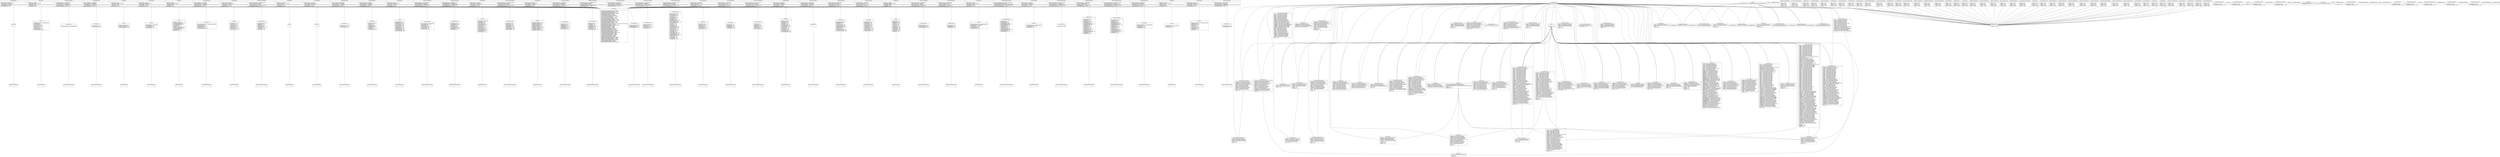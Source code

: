 digraph G {
n11 [label="{Book_RIDataTable||+ AddBook_RIRow() : Book_RIRow\l+ Clone() : globalSystem.Data.DataTable\l+ FindByIssueID() : Book_RIRow\l+ GetTypedTableSchema() : globalSystem.Xml.Schema.XmlSchemaComplexType\l+ NewBook_RIRow() : Book_RIRow\l+ RemoveBook_RIRow() : void\l}" style=filled fillcolor="#ffffff" shape="record"];
n13 [label="{Book_RIRowChangeEvent||}" style=filled fillcolor="#ffffff" shape="record"];
n170 [label="{SessionsRow||+ GetExamScheduleRows() : ExamScheduleRow\l+ GetSubjectRows() : SubjectRow\l+ IsSessionNull() : bool\l+ SetSessionNull() : void\l}" style=filled fillcolor="#ffffff" shape="record"];
n219 [label="{frmBookIssueListStudent|+ button10 : System.Windows.Forms.Button\l+ lblUser : System.Windows.Forms.Label\l+ lbldelete : System.Windows.Forms.Label\l+ lblupdate : System.Windows.Forms.Label\l|+ Auto() : void\l+ Reset() : void\l}" style=filled fillcolor="#ffffff" shape="record"];
n263 [label="{frmEmployeeAttendanceEntry|+ btnDelete : System.Windows.Forms.Button\l+ btnGetData : System.Windows.Forms.Button\l+ btnNewRecord : System.Windows.Forms.Button\l+ btnSave : System.Windows.Forms.Button\l+ btnUpdate_record : System.Windows.Forms.Button\l+ label20 : System.Windows.Forms.Label\l+ label5 : System.Windows.Forms.Label\l+ lblUser : System.Windows.Forms.Label\l+ lblUserType : System.Windows.Forms.Label\l+ lblgetdata : System.Windows.Forms.Label\l+ lblsave : System.Windows.Forms.Label\l+ panel1 : System.Windows.Forms.Panel\l|+ Reset() : void\l+ auto() : void\l}" style=filled fillcolor="#ffffff" shape="record"];
n305 [label="{frmSchoolEntry|+ Label1 : System.Windows.Forms.Label\l+ Label3 : System.Windows.Forms.Label\l+ Label4 : System.Windows.Forms.Label\l+ Label6 : System.Windows.Forms.Label\l+ Label7 : System.Windows.Forms.Label\l+ Label8 : System.Windows.Forms.Label\l+ OpenFileDialog1 : System.Windows.Forms.OpenFileDialog\l+ btnDelete : System.Windows.Forms.Button\l+ btnNewRecord : System.Windows.Forms.Button\l+ btnSave : System.Windows.Forms.Button\l+ btnUpdate_record : System.Windows.Forms.Button\l+ groupBox1 : System.Windows.Forms.GroupBox\l+ label2 : System.Windows.Forms.Label\l+ lblUser : System.Windows.Forms.Label\l+ lblUserType : System.Windows.Forms.Label\l+ lbldelete : System.Windows.Forms.Label\l+ lblupdate : System.Windows.Forms.Label\l+ lblview : System.Windows.Forms.Label\l+ panel1 : System.Windows.Forms.Panel\l+ textBox1 : System.Windows.Forms.TextBox\l+ txtAddress : System.Windows.Forms.TextBox\l+ txtCategoryID : System.Windows.Forms.TextBox\l+ txtContactNo : System.Windows.Forms.TextBox\l+ txtEmailID : System.Windows.Forms.TextBox\l+ txtFax : System.Windows.Forms.TextBox\l+ txtSchoolID : System.Windows.Forms.TextBox\l+ txtSchoolName : System.Windows.Forms.TextBox\l+ txtWebsite : System.Windows.Forms.TextBox\l+ txtcity : System.Windows.Forms.TextBox\l|+ FillCategory() : void\l+ GetData() : void\l}" style=filled fillcolor="#ffffff" shape="record"];
n19 [label="{BusDataTable||+ AddBusRow() : BusRow\l+ Clone() : globalSystem.Data.DataTable\l+ FindByBusID() : BusRow\l+ GetTypedTableSchema() : globalSystem.Xml.Schema.XmlSchemaComplexType\l+ NewBusRow() : BusRow\l+ RemoveBusRow() : void\l}" style=filled fillcolor="#ffffff" shape="record"];
n45 [label="{ClassificationsDataTable||+ AddClassificationsRow() : ClassificationsRow\l+ Clone() : globalSystem.Data.DataTable\l+ FindByClassification() : ClassificationsRow\l+ GetTypedTableSchema() : globalSystem.Xml.Schema.XmlSchemaComplexType\l+ NewClassificationsRow() : ClassificationsRow\l+ RemoveClassificationsRow() : void\l}" style=filled fillcolor="#ffffff" shape="record"];
n160 [label="{SchoolTypesDataTable||+ AddSchoolTypesRow() : SchoolTypesRow\l+ Clone() : globalSystem.Data.DataTable\l+ FindByCategoryID() : SchoolTypesRow\l+ GetTypedTableSchema() : globalSystem.Xml.Schema.XmlSchemaComplexType\l+ NewSchoolTypesRow() : SchoolTypesRow\l+ RemoveSchoolTypesRow() : void\l}" style=filled fillcolor="#ffffff" shape="record"];
n58 [label="{DocDataTable||+ AddDocRow() : DocRow\l+ Clone() : globalSystem.Data.DataTable\l+ FindByDocID() : DocRow\l+ GetTypedTableSchema() : globalSystem.Xml.Schema.XmlSchemaComplexType\l+ NewDocRow() : DocRow\l+ RemoveDocRow() : void\l}" style=filled fillcolor="#ffffff" shape="record"];
n116 [label="{ResultDataTable||+ AddResultRow() : ResultRow\l+ Clone() : globalSystem.Data.DataTable\l+ FindByResultID() : ResultRow\l+ GetTypedTableSchema() : globalSystem.Xml.Schema.XmlSchemaComplexType\l+ NewResultRow() : ResultRow\l+ RemoveResultRow() : void\l}" style=filled fillcolor="#ffffff" shape="record"];
n177 [label="{Settings||}" style=filled fillcolor="#ffffff" shape="record"];
n180 [label="{StaffAttendanceRowChangeEvent||}" style=filled fillcolor="#ffffff" shape="record"];
n245 [label="{frmBooksSubCategory|+ Label6 : System.Windows.Forms.Label\l+ btnDelete : System.Windows.Forms.Button\l+ btnNewRecord : System.Windows.Forms.Button\l+ btnSave : System.Windows.Forms.Button\l+ btnUpdate_record : System.Windows.Forms.Button\l+ label2 : System.Windows.Forms.Label\l+ lblUser : System.Windows.Forms.Label\l+ lblUserType : System.Windows.Forms.Label\l+ panel1 : System.Windows.Forms.Panel\l+ txtSubCategory : System.Windows.Forms.TextBox\l|+ FillClassification() : void\l}" style=filled fillcolor="#ffffff" shape="record"];
n287 [label="{frmHostelInstallment|+ lblUser : System.Windows.Forms.Label\l+ lblUserType : System.Windows.Forms.Label\l+ textBox1 : System.Windows.Forms.TextBox\l+ txtIHID : System.Windows.Forms.TextBox\l+ txthostelID : System.Windows.Forms.TextBox\l|+ Reset() : void\l}" style=filled fillcolor="#ffffff" shape="record"];
n43 [label="{ClassTypesRowChangeEvent||}" style=filled fillcolor="#ffffff" shape="record"];
n136 [label="{RptStaffAdvanceEntry||}" style=filled fillcolor="#ffffff" shape="record"];
n181 [label="{StaffAttendanceTableAdapter||+ Delete() : virtual\l+ Fill() : virtual\l+ GetData() : virtual\l+ Insert() : virtual\l+ Update() : virtual\l}" style=filled fillcolor="#ffffff" shape="record"];
n283 [label="{frmHostelEntry|+ groupBox1 : System.Windows.Forms.GroupBox\l+ lblUser : System.Windows.Forms.Label\l+ lblUserType : System.Windows.Forms.Label\l+ textBox1 : System.Windows.Forms.TextBox\l+ txtHostelName : System.Windows.Forms.TextBox\l+ txtMobile : System.Windows.Forms.TextBox\l+ txtPhoneNo : System.Windows.Forms.TextBox\l+ txthostelID : System.Windows.Forms.TextBox\l|+ Reset() : void\l}" style=filled fillcolor="#ffffff" shape="record"];
n35 [label="{CachedRptStaffAdvanceEntry||+ CreateReport() : virtual\l+ GetCustomizedCacheKey() : virtual\l}" style=filled fillcolor="#ffffff" shape="record"];
n65 [label="{DocumentMasterTableAdapter||+ Delete() : virtual\l+ Fill() : virtual\l+ GetData() : virtual\l+ Insert() : virtual\l+ Update() : virtual\l}" style=filled fillcolor="#ffffff" shape="record"];
n102 [label="{JMDataTable||+ AddJMRow() : JMRow\l+ Clone() : globalSystem.Data.DataTable\l+ FindBySubNo() : JMRow\l+ GetTypedTableSchema() : globalSystem.Xml.Schema.XmlSchemaComplexType\l+ NewJMRow() : JMRow\l+ RemoveJMRow() : void\l}" style=filled fillcolor="#ffffff" shape="record"];
n75 [label="{ExamMasterRow||+ GetExamScheduleRows() : ExamScheduleRow\l+ IsExamNameNull() : bool\l+ IsExamTypeNull() : bool\l+ SetExamNameNull() : void\l+ SetExamTypeNull() : void\l}" style=filled fillcolor="#ffffff" shape="record"];
n126 [label="{Return_StudentRowChangeEvent||}" style=filled fillcolor="#ffffff" shape="record"];
n313 [label="{frmSessionEntry|+ Label6 : System.Windows.Forms.Label\l+ btnDelete : System.Windows.Forms.Button\l+ btnNewRecord : System.Windows.Forms.Button\l+ btnSave : System.Windows.Forms.Button\l+ btnUpdate_record : System.Windows.Forms.Button\l+ groupBox2 : System.Windows.Forms.GroupBox\l+ lblUser : System.Windows.Forms.Label\l+ lblUserType : System.Windows.Forms.Label\l+ panel1 : System.Windows.Forms.Panel\l+ textBox1 : System.Windows.Forms.TextBox\l+ txtID : System.Windows.Forms.TextBox\l|}" style=filled fillcolor="#ffffff" shape="record"];
n2 [label="{AboutBox||}" style=filled fillcolor="#ffffff" shape="record"];
n24 [label="{BusRow||+ GetStaffBusHolderRows() : StaffBusHolderRow\l+ IsBusNoNull() : bool\l+ IsContactNoNull() : bool\l+ IsDriverNameNull() : bool\l+ IsScontactnoNull() : bool\l+ IsSupporterNameNull() : bool\l+ SetBusNoNull() : void\l+ SetContactNoNull() : void\l+ SetDriverNameNull() : void\l+ SetScontactnoNull() : void\l+ SetSupporterNameNull() : void\l}" style=filled fillcolor="#ffffff" shape="record"];
n277 [label="{frmExamSchedule|+ BtnUpdatelist : System.Windows.Forms.Button\l+ btnAdd : System.Windows.Forms.Button\l+ btnDelete : System.Windows.Forms.Button\l+ btnGetData : System.Windows.Forms.Button\l+ btnNew : System.Windows.Forms.Button\l+ btnRefresh : System.Windows.Forms.Button\l+ btnRemovelist : System.Windows.Forms.Button\l+ btnSave : System.Windows.Forms.Button\l+ btnUpdate : System.Windows.Forms.Button\l+ label12 : System.Windows.Forms.Label\l+ label22 : System.Windows.Forms.Label\l+ lblUser : System.Windows.Forms.Label\l+ lblUserType : System.Windows.Forms.Label\l+ lblgetdata : System.Windows.Forms.Label\l+ lblsave : System.Windows.Forms.Label\l+ panel1 : System.Windows.Forms.Panel\l+ panel2 : System.Windows.Forms.Panel\l|+ refresh() : void\l}" style=filled fillcolor="#ffffff" shape="record"];
n187 [label="{StaffPaymentRow||+ IsAdvanceNull() : bool\l+ IsDateFromNull() : bool\l+ IsDateToNull() : bool\l+ IsDeductionNull() : bool\l+ IsModeOfPaymentNull() : bool\l+ IsNetPayNull() : bool\l+ IsPaymentDateNull() : bool\l+ IsPaymentModeDetailsNull() : bool\l+ IsPresentDaysNull() : bool\l+ IsSalaryNull() : bool\l+ IsStaffIDNull() : bool\l+ SetAdvanceNull() : void\l+ SetDateFromNull() : void\l+ SetDateToNull() : void\l+ SetDeductionNull() : void\l+ SetModeOfPaymentNull() : void\l+ SetNetPayNull() : void\l+ SetPaymentDateNull() : void\l+ SetPaymentModeDetailsNull() : void\l+ SetPresentDaysNull() : void\l+ SetSalaryNull() : void\l+ SetStaffIDNull() : void\l}" style=filled fillcolor="#ffffff" shape="record"];
n103 [label="{JMRow||+ GetJMBRows() : JMBRow\l+ IsSubscriptionDateFromNull() : bool\l+ IsSubscriptionDateNull() : bool\l+ IsSubscriptionDateToNull() : bool\l+ IsSubscriptionNull() : bool\l+ IsSupplierIDNull() : bool\l+ IsTitleNull() : bool\l+ SetSubscriptionDateFromNull() : void\l+ SetSubscriptionDateNull() : void\l+ SetSubscriptionDateToNull() : void\l+ SetSubscriptionNull() : void\l+ SetSupplierIDNull() : void\l+ SetTitleNull() : void\l}" style=filled fillcolor="#ffffff" shape="record"];
n111 [label="{MarksEntryRow||+ IsAdmissionNoNull() : bool\l+ IsEntryDateNull() : bool\l+ IsResultNull() : bool\l+ IsSessionNull() : bool\l+ IsStudentClassNull() : bool\l+ IsStudentSchoolNull() : bool\l+ IsStudentSectionNull() : bool\l+ SetAdmissionNoNull() : void\l+ SetEntryDateNull() : void\l+ SetResultNull() : void\l+ SetSessionNull() : void\l+ SetStudentClassNull() : void\l+ SetStudentSchoolNull() : void\l+ SetStudentSectionNull() : void\l}" style=filled fillcolor="#ffffff" shape="record"];
n199 [label="{SubjectRow||+ GetResultRows() : ResultRow\l+ IsClassIDNull() : bool\l+ IsMaxClassesNull() : bool\l+ IsSchoolIDNull() : bool\l+ IsSessionIDNull() : bool\l+ IsSubjectNameNull() : bool\l+ IsSubjectTypeNull() : bool\l+ IsTimeFromNull() : bool\l+ IsTimeToNull() : bool\l+ SetClassIDNull() : void\l+ SetMaxClassesNull() : void\l+ SetSchoolIDNull() : void\l+ SetSessionIDNull() : void\l+ SetSubjectNameNull() : void\l+ SetSubjectTypeNull() : void\l+ SetTimeFromNull() : void\l+ SetTimeToNull() : void\l}" style=filled fillcolor="#ffffff" shape="record"];
n271 [label="{frmEmployeeEntry|+ Browse : System.Windows.Forms.Button\l+ DOB : System.Windows.Forms.Label\l+ Label3 : System.Windows.Forms.Label\l+ Label4 : System.Windows.Forms.Label\l+ OpenFileDialog1 : System.Windows.Forms.OpenFileDialog\l+ btnDelete : System.Windows.Forms.Button\l+ btnGetData : System.Windows.Forms.Button\l+ btnNewRecord : System.Windows.Forms.Button\l+ btnSave : System.Windows.Forms.Button\l+ btnUpdate_record : System.Windows.Forms.Button\l+ button1 : System.Windows.Forms.Button\l+ groupBox3 : System.Windows.Forms.GroupBox\l+ label1 : System.Windows.Forms.Label\l+ label10 : System.Windows.Forms.Label\l+ label11 : System.Windows.Forms.Label\l+ label12 : System.Windows.Forms.Label\l+ label13 : System.Windows.Forms.Label\l+ label14 : System.Windows.Forms.Label\l+ label16 : System.Windows.Forms.Label\l+ label17 : System.Windows.Forms.Label\l+ label18 : System.Windows.Forms.Label\l+ label19 : System.Windows.Forms.Label\l+ label2 : System.Windows.Forms.Label\l+ label20 : System.Windows.Forms.Label\l+ label25 : System.Windows.Forms.Label\l+ label5 : System.Windows.Forms.Label\l+ label7 : System.Windows.Forms.Label\l+ label8 : System.Windows.Forms.Label\l+ label9 : System.Windows.Forms.Label\l+ lblUser : System.Windows.Forms.Label\l+ lblUserType : System.Windows.Forms.Label\l+ lblgetdata : System.Windows.Forms.Label\l+ lblsave : System.Windows.Forms.Label\l+ panel1 : System.Windows.Forms.Panel\l+ pictureBox1 : System.Windows.Forms.PictureBox\l+ radioButton1 : System.Windows.Forms.RadioButton\l+ radioButton2 : System.Windows.Forms.RadioButton\l+ txtAccountName : System.Windows.Forms.TextBox\l+ txtAccountNo : System.Windows.Forms.TextBox\l+ txtAddress : System.Windows.Forms.TextBox\l+ txtBank : System.Windows.Forms.TextBox\l+ txtBasicSalary : System.Windows.Forms.TextBox\l+ txtBloodGroup : System.Windows.Forms.ComboBox\l+ txtBranch : System.Windows.Forms.TextBox\l+ txtCity : System.Windows.Forms.TextBox\l+ txtContactNo : System.Windows.Forms.TextBox\l+ txtCountry : System.Windows.Forms.ComboBox\l+ txtDOB : System.Windows.Forms.MaskedTextBox\l+ txtDepartment : System.Windows.Forms.ComboBox\l+ txtDepartmentID : System.Windows.Forms.TextBox\l+ txtDesignation : System.Windows.Forms.ComboBox\l+ txtDesignationID : System.Windows.Forms.TextBox\l+ txtEmail : System.Windows.Forms.TextBox\l+ txtEmployeeID : System.Windows.Forms.TextBox\l+ txtEmployeeMAX : System.Windows.Forms.TextBox\l+ txtEmployeeName : System.Windows.Forms.TextBox\l+ txtFatherName : System.Windows.Forms.TextBox\l+ txtIFSCcode : System.Windows.Forms.TextBox\l+ txtJoiningDate : System.Windows.Forms.DateTimePicker\l+ txtReligion : System.Windows.Forms.ComboBox\l+ txtSchoolID : System.Windows.Forms.TextBox\l+ txtcheckBox : System.Windows.Forms.CheckBox\l+ txtmotherName : System.Windows.Forms.TextBox\l|+ Reset() : void\l}" style=filled fillcolor="#ffffff" shape="record"];
n9 [label="{BookReservationRowChangeEvent||}" style=filled fillcolor="#ffffff" shape="record"];
n152 [label="{ScholarshipDataTable||+ AddScholarshipRow() : ScholarshipRow\l+ Clone() : globalSystem.Data.DataTable\l+ FindByScholarshipID() : ScholarshipRow\l+ GetTypedTableSchema() : globalSystem.Xml.Schema.XmlSchemaComplexType\l+ NewScholarshipRow() : ScholarshipRow\l+ RemoveScholarshipRow() : void\l}" style=filled fillcolor="#ffffff" shape="record"];
n211 [label="{clsFunc||+ LogFunc() : void\l}" style=filled fillcolor="#ffffff" shape="record"];
n321 [label="{frmStaffBooksFineReport|+ button10 : System.Windows.Forms.Button\l+ label3 : System.Windows.Forms.Label\l|}" style=filled fillcolor="#ffffff" shape="record"];
n34 [label="{CachedRptFinalMarksLedger||+ CreateReport() : virtual\l+ GetCustomizedCacheKey() : virtual\l}" style=filled fillcolor="#ffffff" shape="record"];
n71 [label="{EventRow||+ IsActivitiesNull() : bool\l+ IsEndingDateNull() : bool\l+ IsEndingTimeNull() : bool\l+ IsEventNameNull() : bool\l+ IsManagedByNull() : bool\l+ IsStartingDateNull() : bool\l+ IsStartingTimeNull() : bool\l+ SetActivitiesNull() : void\l+ SetEndingDateNull() : void\l+ SetEndingTimeNull() : void\l+ SetEventNameNull() : void\l+ SetManagedByNull() : void\l+ SetStartingDateNull() : void\l+ SetStartingTimeNull() : void\l}" style=filled fillcolor="#ffffff" shape="record"];
n86 [label="{GradesDataTable||+ AddGradesRow() : GradesRow\l+ Clone() : globalSystem.Data.DataTable\l+ FindByGradeID() : GradesRow\l+ GetTypedTableSchema() : globalSystem.Xml.Schema.XmlSchemaComplexType\l+ NewGradesRow() : GradesRow\l+ RemoveGradesRow() : void\l}" style=filled fillcolor="#ffffff" shape="record"];
n93 [label="{HostelInstallmentRowChangeEvent||}" style=filled fillcolor="#ffffff" shape="record"];
n122 [label="{ResultingRowChangeEvent||}" style=filled fillcolor="#ffffff" shape="record"];
n223 [label="{frmBookIssueStaffReport|+ crystalReportViewer1 : CrystalDecisions.Windows.Forms.CrystalReportViewer\l|}" style=filled fillcolor="#ffffff" shape="record"];
n261 [label="{frmEmployeeAdvancePaymentList|+ label5 : System.Windows.Forms.Label\l+ lblUser : System.Windows.Forms.Label\l+ lbldelete : System.Windows.Forms.Label\l+ lblupdate : System.Windows.Forms.Label\l|+ Auto() : void\l+ Reset() : void\l}" style=filled fillcolor="#ffffff" shape="record"];
n344 [label="{funcSMSS||+ SMSFunc() : void\l}" style=filled fillcolor="#ffffff" shape="record"];
n7 [label="{BookReservationDataTable||+ AddBookReservationRow() : BookReservationRow\l+ Clone() : globalSystem.Data.DataTable\l+ FindByID() : BookReservationRow\l+ GetTypedTableSchema() : globalSystem.Xml.Schema.XmlSchemaComplexType\l+ NewBookReservationRow() : BookReservationRow\l+ RemoveBookReservationRow() : void\l}" style=filled fillcolor="#ffffff" shape="record"];
n29 [label="{CachedRptBooksFineStaff||+ CreateReport() : virtual\l+ GetCustomizedCacheKey() : virtual\l}" style=filled fillcolor="#ffffff" shape="record"];
n106 [label="{LogsDataTable||+ AddLogsRow() : LogsRow\l+ Clone() : globalSystem.Data.DataTable\l+ FindById() : LogsRow\l+ GetTypedTableSchema() : globalSystem.Xml.Schema.XmlSchemaComplexType\l+ NewLogsRow() : LogsRow\l+ RemoveLogsRow() : void\l}" style=filled fillcolor="#ffffff" shape="record"];
n164 [label="{SectionDataTable||+ AddSectionRow() : SectionRow\l+ Clone() : globalSystem.Data.DataTable\l+ FindBySectionID() : SectionRow\l+ GetTypedTableSchema() : globalSystem.Xml.Schema.XmlSchemaComplexType\l+ NewSectionRow() : SectionRow\l+ RemoveSectionRow() : void\l}" style=filled fillcolor="#ffffff" shape="record"];
n191 [label="{StaffdiscountRow||+ IsDiscountNull() : bool\l+ IsStaff_IDNull() : bool\l+ SetDiscountNull() : void\l+ SetStaff_IDNull() : void\l}" style=filled fillcolor="#ffffff" shape="record"];
n295 [label="{frmLogs|+ btnGetData : System.Windows.Forms.Button\l+ lblHeader : System.Windows.Forms.Label\l+ lblUser : System.Windows.Forms.Label\l+ lblUserType : System.Windows.Forms.Label\l|+ DeleteRecord() : void\l+ Reset() : void\l+ fillCombo() : void\l}" style=filled fillcolor="#ffffff" shape="record"];
n309 [label="{frmSchoolFeesList|+ button10 : System.Windows.Forms.Button\l+ lblUser : System.Windows.Forms.Label\l+ lblUserType : System.Windows.Forms.Label\l+ lbldel : System.Windows.Forms.Label\l+ ups : System.Windows.Forms.Label\l|+ Auto() : void\l}" style=filled fillcolor="#ffffff" shape="record"];
n55 [label="{DesignationsRow||+ IsDesignationNull() : bool\l+ SetDesignationNull() : void\l}" style=filled fillcolor="#ffffff" shape="record"];
n133 [label="{RptBusFeesPayment||}" style=filled fillcolor="#ffffff" shape="record"];
n145 [label="{SchedulingRow||+ IsEndTimeNull() : bool\l+ IsExamDateNull() : bool\l+ IsMaxMarksNull() : bool\l+ IsMinMarksNull() : bool\l+ IsSchedule_IDNull() : bool\l+ IsStartTimeNull() : bool\l+ IsSubject_IDNull() : bool\l+ SetEndTimeNull() : void\l+ SetExamDateNull() : void\l+ SetMaxMarksNull() : void\l+ SetMinMarksNull() : void\l+ SetSchedule_IDNull() : void\l+ SetStartTimeNull() : void\l+ SetSubject_IDNull() : void\l}" style=filled fillcolor="#ffffff" shape="record"];
n161 [label="{SchoolTypesRow||+ IsSchoolTypeNull() : bool\l+ SetSchoolTypeNull() : void\l}" style=filled fillcolor="#ffffff" shape="record"];
n166 [label="{SectionRowChangeEvent||}" style=filled fillcolor="#ffffff" shape="record"];
n208 [label="{TransportationRow||+ IsBusChargesNull() : bool\l+ IsSourceLocationNull() : bool\l+ SetBusChargesNull() : void\l+ SetSourceLocationNull() : void\l}" style=filled fillcolor="#ffffff" shape="record"];
n28 [label="{CachedRptBookIssueStaffReport||+ CreateReport() : virtual\l+ GetCustomizedCacheKey() : virtual\l}" style=filled fillcolor="#ffffff" shape="record"];
n41 [label="{ClassTypesDataTable||+ AddClassTypesRow() : ClassTypesRow\l+ Clone() : globalSystem.Data.DataTable\l+ FindByClassTypeID() : ClassTypesRow\l+ GetTypedTableSchema() : globalSystem.Xml.Schema.XmlSchemaComplexType\l+ NewClassTypesRow() : ClassTypesRow\l+ RemoveClassTypesRow() : void\l}" style=filled fillcolor="#ffffff" shape="record"];
n47 [label="{ClassificationsRowChangeEvent||}" style=filled fillcolor="#ffffff" shape="record"];
n79 [label="{ExamScheduleRow||+ GetSchedulingRows() : SchedulingRow\l+ IsClassSection_IDNull() : bool\l+ IsExamIDNull() : bool\l+ IsSchool_IDNull() : bool\l+ IsSession_IDNull() : bool\l+ SetClassSection_IDNull() : void\l+ SetExamIDNull() : void\l+ SetSchool_IDNull() : void\l+ SetSession_IDNull() : void\l}" style=filled fillcolor="#ffffff" shape="record"];
n105 [label="{JMTableAdapter||+ Delete() : virtual\l+ Fill() : virtual\l+ GetData() : virtual\l+ Insert() : virtual\l+ Update() : virtual\l}" style=filled fillcolor="#ffffff" shape="record"];
n108 [label="{LogsRowChangeEvent||}" style=filled fillcolor="#ffffff" shape="record"];
n137 [label="{RptStudents||}" style=filled fillcolor="#ffffff" shape="record"];
n159 [label="{SchoolFeesTableAdapter||+ Delete() : virtual\l+ Fill() : virtual\l+ GetData() : virtual\l+ Insert() : virtual\l+ Update() : virtual\l}" style=filled fillcolor="#ffffff" shape="record"];
n239 [label="{frmBooksList|+ button10 : System.Windows.Forms.Button\l|+ Auto() : void\l+ Reset() : void\l}" style=filled fillcolor="#ffffff" shape="record"];
n333 [label="{frmStudentRegistration|+ Browse : System.Windows.Forms.Button\l+ Label1 : System.Windows.Forms.Label\l+ Label10 : System.Windows.Forms.Label\l+ Label11 : System.Windows.Forms.Label\l+ Label13 : System.Windows.Forms.Label\l+ Label17 : System.Windows.Forms.Label\l+ Label18 : System.Windows.Forms.Label\l+ Label2 : System.Windows.Forms.Label\l+ Label20 : System.Windows.Forms.Label\l+ Label21 : System.Windows.Forms.Label\l+ Label22 : System.Windows.Forms.Label\l+ Label3 : System.Windows.Forms.Label\l+ Label6 : System.Windows.Forms.Label\l+ Label7 : System.Windows.Forms.Label\l+ Label8 : System.Windows.Forms.Label\l+ Label9 : System.Windows.Forms.Label\l+ OpenFileDialog1 : System.Windows.Forms.OpenFileDialog\l+ Photoname : string\l+ Picture : System.Windows.Forms.PictureBox\l+ TempFileNames2 : string\l+ btnAdd : System.Windows.Forms.Button\l+ btnDelete : System.Windows.Forms.Button\l+ btnGetData : System.Windows.Forms.Button\l+ btnNewRecord : System.Windows.Forms.Button\l+ btnRemove : System.Windows.Forms.Button\l+ btnSave : System.Windows.Forms.Button\l+ btnUpdate_record : System.Windows.Forms.Button\l+ button1 : System.Windows.Forms.Button\l+ dtpAdmissionDate : System.Windows.Forms.DateTimePicker\l+ groupBox1 : System.Windows.Forms.GroupBox\l+ groupBox2 : System.Windows.Forms.GroupBox\l+ groupBox3 : System.Windows.Forms.GroupBox\l+ groupBox4 : System.Windows.Forms.GroupBox\l+ label12 : System.Windows.Forms.Label\l+ label14 : System.Windows.Forms.Label\l+ label15 : System.Windows.Forms.Label\l+ label16 : System.Windows.Forms.Label\l+ label19 : System.Windows.Forms.Label\l+ label23 : System.Windows.Forms.Label\l+ label24 : System.Windows.Forms.Label\l+ label25 : System.Windows.Forms.Label\l+ label26 : System.Windows.Forms.Label\l+ label27 : System.Windows.Forms.Label\l+ label28 : System.Windows.Forms.Label\l+ label29 : System.Windows.Forms.Label\l+ label30 : System.Windows.Forms.Label\l+ label31 : System.Windows.Forms.Label\l+ label32 : System.Windows.Forms.Label\l+ label33 : System.Windows.Forms.Label\l+ label34 : System.Windows.Forms.Label\l+ label35 : System.Windows.Forms.Label\l+ label36 : System.Windows.Forms.Label\l+ label37 : System.Windows.Forms.Label\l+ label38 : System.Windows.Forms.Label\l+ label39 : System.Windows.Forms.Label\l+ label4 : System.Windows.Forms.Label\l+ label40 : System.Windows.Forms.Label\l+ label42 : System.Windows.Forms.Label\l+ label44 : System.Windows.Forms.Label\l+ label5 : System.Windows.Forms.Label\l+ lblUser : System.Windows.Forms.Label\l+ lblUserType : System.Windows.Forms.Label\l+ lbldelete : System.Windows.Forms.Label\l+ lblsave : System.Windows.Forms.Label\l+ lblupdate : System.Windows.Forms.Label\l+ lblview : System.Windows.Forms.Label\l+ panel1 : System.Windows.Forms.Panel\l+ panel2 : System.Windows.Forms.Panel\l+ radioButton1 : System.Windows.Forms.RadioButton\l+ radioButton2 : System.Windows.Forms.RadioButton\l+ tabControl1 : System.Windows.Forms.TabControl\l+ tabPage1 : System.Windows.Forms.TabPage\l+ tabPage2 : System.Windows.Forms.TabPage\l+ tabPage3 : System.Windows.Forms.TabPage\l+ tabPage4 : System.Windows.Forms.TabPage\l+ txtAdmissionNo : System.Windows.Forms.TextBox\l+ txtAdmissionNo1 : System.Windows.Forms.TextBox\l+ txtBloodGroup : System.Windows.Forms.ComboBox\l+ txtBoard : System.Windows.Forms.TextBox\l+ txtCategory : System.Windows.Forms.ComboBox\l+ txtClass : System.Windows.Forms.ComboBox\l+ txtClassSectionID : System.Windows.Forms.TextBox\l+ txtContactNo : System.Windows.Forms.TextBox\l+ txtCountry : System.Windows.Forms.ComboBox\l+ txtDOB : System.Windows.Forms.MaskedTextBox\l+ txtEmailID : System.Windows.Forms.TextBox\l+ txtEnrollmentNo : System.Windows.Forms.TextBox\l+ txtFatherName : System.Windows.Forms.TextBox\l+ txtFatherOcc : System.Windows.Forms.TextBox\l+ txtGuardianAddress : System.Windows.Forms.TextBox\l+ txtGuardianContact : System.Windows.Forms.TextBox\l+ txtGuardianName : System.Windows.Forms.TextBox\l+ txtHight : System.Windows.Forms.TextBox\l+ txtHomePhoneNo : System.Windows.Forms.TextBox\l+ txtLastClassName : System.Windows.Forms.TextBox\l+ txtMotherName : System.Windows.Forms.TextBox\l+ txtMotherOcc : System.Windows.Forms.TextBox\l+ txtNationality : System.Windows.Forms.TextBox\l+ txtParentContact : System.Windows.Forms.TextBox\l+ txtPassingYr : System.Windows.Forms.MaskedTextBox\l+ txtPercentage : System.Windows.Forms.TextBox\l+ txtPermanentAddress : System.Windows.Forms.TextBox\l+ txtReligion : System.Windows.Forms.ComboBox\l+ txtResult : System.Windows.Forms.ComboBox\l+ txtSchoolID : System.Windows.Forms.TextBox\l+ txtSection : System.Windows.Forms.ComboBox\l+ txtSectionID : System.Windows.Forms.TextBox\l+ txtSession : System.Windows.Forms.ComboBox\l+ txtSessionID : System.Windows.Forms.TextBox\l+ txtStudentName : System.Windows.Forms.TextBox\l+ txtTemporaryAddress : System.Windows.Forms.TextBox\l+ txtWeight : System.Windows.Forms.TextBox\l+ txtcheckBox : System.Windows.Forms.CheckBox\l+ txtcity : System.Windows.Forms.TextBox\l+ txtlastschool : System.Windows.Forms.TextBox\l+ txtschoolName : System.Windows.Forms.ComboBox\l|+ D1() : void\l+ FillClass() : void\l+ Fillschool() : void\l+ Fillsession() : void\l+ Reset() : void\l}" style=filled fillcolor="#ffffff" shape="record"];
n139 [label="{SMSSettingRow||+ IsAPIURLNull() : bool\l+ IsIsDefaultNull() : bool\l+ IsIsEnabledNull() : bool\l+ SetAPIURLNull() : void\l+ SetIsDefaultNull() : void\l+ SetIsEnabledNull() : void\l}" style=filled fillcolor="#ffffff" shape="record"];
n339 [label="{frmUserGrants|+ btnRefresh : System.Windows.Forms.Button\l+ lblHeader : System.Windows.Forms.Label\l+ lblUser : System.Windows.Forms.Label\l+ lblUserType : System.Windows.Forms.Label\l+ txtUserID : System.Windows.Forms.ComboBox\l|+ Filluser() : void\l+ getrecord() : void\l+ refresh() : void\l+ setting() : void\l}" style=filled fillcolor="#ffffff" shape="record"];
n12 [label="{Book_RIRow||}" style=filled fillcolor="#ffffff" shape="record"];
n134 [label="{RptEmployeeReport||}" style=filled fillcolor="#ffffff" shape="record"];
n154 [label="{ScholarshipRowChangeEvent||}" style=filled fillcolor="#ffffff" shape="record"];
n156 [label="{SchoolFeesDataTable||+ AddSchoolFeesRow() : SchoolFeesRow\l+ Clone() : globalSystem.Data.DataTable\l+ FindBySchoolFeeID() : SchoolFeesRow\l+ GetTypedTableSchema() : globalSystem.Xml.Schema.XmlSchemaComplexType\l+ NewSchoolFeesRow() : SchoolFeesRow\l+ RemoveSchoolFeesRow() : void\l}" style=filled fillcolor="#ffffff" shape="record"];
n163 [label="{SchoolTypesTableAdapter||+ Delete() : virtual\l+ Fill() : virtual\l+ GetData() : virtual\l+ Insert() : virtual\l+ Update() : virtual\l}" style=filled fillcolor="#ffffff" shape="record"];
n289 [label="{frmJournalAndMagazinesBilling|+ Button2 : System.Windows.Forms.Button\l+ Label12 : System.Windows.Forms.Label\l+ Label17 : System.Windows.Forms.Label\l+ Label18 : System.Windows.Forms.Label\l+ Label22 : System.Windows.Forms.Label\l+ Label6 : System.Windows.Forms.Label\l+ Label7 : System.Windows.Forms.Label\l+ Label9 : System.Windows.Forms.Label\l+ btnDelete : System.Windows.Forms.Button\l+ btnGetData : System.Windows.Forms.Button\l+ btnNewRecord : System.Windows.Forms.Button\l+ btnSave : System.Windows.Forms.Button\l+ btnUpdate_record : System.Windows.Forms.Button\l+ cmbMonth : System.Windows.Forms.ComboBox\l+ cmbYear : System.Windows.Forms.ComboBox\l+ dtpBillDate : System.Windows.Forms.DateTimePicker\l+ dtpPaidOn : System.Windows.Forms.DateTimePicker\l+ groupBox1 : System.Windows.Forms.GroupBox\l+ groupBox2 : System.Windows.Forms.GroupBox\l+ groupBox3 : System.Windows.Forms.GroupBox\l+ label1 : System.Windows.Forms.Label\l+ label2 : System.Windows.Forms.Label\l+ label3 : System.Windows.Forms.Label\l+ label4 : System.Windows.Forms.Label\l+ lblUser : System.Windows.Forms.Label\l+ lblgetdata : System.Windows.Forms.Label\l+ lblsave : System.Windows.Forms.Label\l+ panel1 : System.Windows.Forms.Panel\l+ txtAmount : System.Windows.Forms.TextBox\l+ txtBillNo : System.Windows.Forms.TextBox\l+ txtIssueNo : System.Windows.Forms.TextBox\l+ txtJMB : System.Windows.Forms.TextBox\l+ txtSubNo : System.Windows.Forms.TextBox\l+ txttitle : System.Windows.Forms.TextBox\l|+ Reset() : void\l}" style=filled fillcolor="#ffffff" shape="record"];
n343 [label="{frmWebCam|+ CamMgr : TouchlessLib.TouchlessMgr\l+ TempFileNames2 : string\l|}" style=filled fillcolor="#ffffff" shape="record"];
n39 [label="{ClassRowChangeEvent||}" style=filled fillcolor="#ffffff" shape="record"];
n40 [label="{ClassTableAdapter||+ Delete() : virtual\l+ Fill() : virtual\l+ GetData() : virtual\l+ Insert() : virtual\l+ Update() : virtual\l}" style=filled fillcolor="#ffffff" shape="record"];
n70 [label="{EventDataTable||+ AddEventRow() : EventRow\l+ Clone() : globalSystem.Data.DataTable\l+ FindByEventID() : EventRow\l+ GetTypedTableSchema() : globalSystem.Xml.Schema.XmlSchemaComplexType\l+ NewEventRow() : EventRow\l+ RemoveEventRow() : void\l}" style=filled fillcolor="#ffffff" shape="record"];
n78 [label="{ExamScheduleDataTable||+ AddExamScheduleRow() : ExamScheduleRow\l+ Clone() : globalSystem.Data.DataTable\l+ FindByScheduleID() : ExamScheduleRow\l+ GetTypedTableSchema() : globalSystem.Xml.Schema.XmlSchemaComplexType\l+ NewExamScheduleRow() : ExamScheduleRow\l+ RemoveExamScheduleRow() : void\l}" style=filled fillcolor="#ffffff" shape="record"];
n147 [label="{SchedulingTableAdapter||+ Delete() : virtual\l+ Fill() : virtual\l+ GetData() : virtual\l+ Insert() : virtual\l+ Update() : virtual\l}" style=filled fillcolor="#ffffff" shape="record"];
n149 [label="{ScholarShipPaymentRow||+ IsAdmissionNoNull() : bool\l+ IsAmountNull() : bool\l+ IsDuePaymentNull() : bool\l+ IsPaymentDateNull() : bool\l+ IsPaymentModeDetailsNull() : bool\l+ IsPaymentModeNull() : bool\l+ IsScholarshipIDNull() : bool\l+ IsTotalPaidNull() : bool\l+ SetAdmissionNoNull() : void\l+ SetAmountNull() : void\l+ SetDuePaymentNull() : void\l+ SetPaymentDateNull() : void\l+ SetPaymentModeDetailsNull() : void\l+ SetPaymentModeNull() : void\l+ SetScholarshipIDNull() : void\l+ SetTotalPaidNull() : void\l}" style=filled fillcolor="#ffffff" shape="record"];
n167 [label="{SectionTableAdapter||+ Delete() : virtual\l+ Fill() : virtual\l+ GetData() : virtual\l+ Insert() : virtual\l+ Update() : virtual\l}" style=filled fillcolor="#ffffff" shape="record"];
n172 [label="{SessionsTableAdapter||+ Delete() : virtual\l+ Fill() : virtual\l+ GetData() : virtual\l+ Insert() : virtual\l+ Update() : virtual\l}" style=filled fillcolor="#ffffff" shape="record"];
n5 [label="{AdvanceEntryRowChangeEvent||}" style=filled fillcolor="#ffffff" shape="record"];
n83 [label="{FeeRow||+ GetSchoolFeesRows() : SchoolFeesRow\l+ IsFeenameNull() : bool\l+ SetFeenameNull() : void\l}" style=filled fillcolor="#ffffff" shape="record"];
n94 [label="{HostelInstallmentTableAdapter||+ Delete() : virtual\l+ Fill() : virtual\l+ GetData() : virtual\l+ Insert() : virtual\l+ Update() : virtual\l}" style=filled fillcolor="#ffffff" shape="record"];
n251 [label="{frmBusHolderStudents|+ Button2 : System.Windows.Forms.Button\l+ Label19 : System.Windows.Forms.Label\l+ Label2 : System.Windows.Forms.Label\l+ Label4 : System.Windows.Forms.Label\l+ Label5 : System.Windows.Forms.Label\l+ Label6 : System.Windows.Forms.Label\l+ Label7 : System.Windows.Forms.Label\l+ Label8 : System.Windows.Forms.Label\l+ Label9 : System.Windows.Forms.Label\l+ btnDelete : System.Windows.Forms.Button\l+ btnGetData : System.Windows.Forms.Button\l+ btnNewRecord : System.Windows.Forms.Button\l+ btnSave : System.Windows.Forms.Button\l+ btnUpdate_record : System.Windows.Forms.Button\l+ groupBox1 : System.Windows.Forms.GroupBox\l+ label1 : System.Windows.Forms.Label\l+ label10 : System.Windows.Forms.Label\l+ label20 : System.Windows.Forms.Label\l+ label3 : System.Windows.Forms.Label\l+ lblGetdata : System.Windows.Forms.Label\l+ lblSave : System.Windows.Forms.Label\l+ lblUser : System.Windows.Forms.Label\l+ lblUserType : System.Windows.Forms.Label\l+ panel1 : System.Windows.Forms.Panel\l+ txtAdmissionNo : System.Windows.Forms.TextBox\l+ txtBusID : System.Windows.Forms.TextBox\l+ txtBusNo : System.Windows.Forms.ComboBox\l+ txtBusholderID : System.Windows.Forms.TextBox\l+ txtClass : System.Windows.Forms.TextBox\l+ txtJoiningDate : System.Windows.Forms.DateTimePicker\l+ txtLocationID : System.Windows.Forms.TextBox\l+ txtLocationName : System.Windows.Forms.ComboBox\l+ txtSchoolName : System.Windows.Forms.TextBox\l+ txtSection : System.Windows.Forms.TextBox\l+ txtSession : System.Windows.Forms.TextBox\l+ txtStatus : System.Windows.Forms.ComboBox\l+ txtStudentName : System.Windows.Forms.TextBox\l|+ Fill() : void\l+ FillLocation() : void\l+ Reset() : void\l}" style=filled fillcolor="#ffffff" shape="record"];
n323 [label="{frmStaffDiscount|+ Label21 : System.Windows.Forms.Label\l+ btnGetData : System.Windows.Forms.Button\l+ btnNewRecord : System.Windows.Forms.Button\l+ btnUpdate_record : System.Windows.Forms.Button\l+ panel1 : System.Windows.Forms.Panel\l|}" style=filled fillcolor="#ffffff" shape="record"];
n104 [label="{JMRowChangeEvent||}" style=filled fillcolor="#ffffff" shape="record"];
n253 [label="{frmClassEntry|+ btnDelete : System.Windows.Forms.Button\l+ btnNewRecord : System.Windows.Forms.Button\l+ btnSave : System.Windows.Forms.Button\l+ btnUpdate_record : System.Windows.Forms.Button\l+ label5 : System.Windows.Forms.Label\l+ label6 : System.Windows.Forms.Label\l+ labelset : System.Windows.Forms.Label\l+ labelset2 : System.Windows.Forms.Label\l+ lblSet1 : System.Windows.Forms.Label\l+ lblUser : System.Windows.Forms.Label\l+ lblUserType : System.Windows.Forms.Label\l+ panel1 : System.Windows.Forms.Panel\l|}" style=filled fillcolor="#ffffff" shape="record"];
n257 [label="{frmContactMe|+ Button2 : System.Windows.Forms.Button\l|}" style=filled fillcolor="#ffffff" shape="record"];
n265 [label="{frmEmployeeAttendanceRecords|+ button10 : System.Windows.Forms.Button\l+ label5 : System.Windows.Forms.Label\l+ lblUser : System.Windows.Forms.Label\l+ lbldelete : System.Windows.Forms.Label\l+ lblupdate : System.Windows.Forms.Label\l|+ Auto() : void\l+ reset() : void\l}" style=filled fillcolor="#ffffff" shape="record"];
n182 [label="{StaffBusHolderDataTable||+ AddStaffBusHolderRow() : StaffBusHolderRow\l+ Clone() : globalSystem.Data.DataTable\l+ FindByStaffBusHolderID() : StaffBusHolderRow\l+ GetTypedTableSchema() : globalSystem.Xml.Schema.XmlSchemaComplexType\l+ NewStaffBusHolderRow() : StaffBusHolderRow\l+ RemoveStaffBusHolderRow() : void\l}" style=filled fillcolor="#ffffff" shape="record"];
n198 [label="{SubjectDataTable||+ AddSubjectRow() : SubjectRow\l+ Clone() : globalSystem.Data.DataTable\l+ FindBySubjectID() : SubjectRow\l+ GetTypedTableSchema() : globalSystem.Xml.Schema.XmlSchemaComplexType\l+ NewSubjectRow() : SubjectRow\l+ RemoveSubjectRow() : void\l}" style=filled fillcolor="#ffffff" shape="record"];
n210 [label="{TransportationTableAdapter||+ Delete() : virtual\l+ Fill() : virtual\l+ GetData() : virtual\l+ Insert() : virtual\l+ Update() : virtual\l}" style=filled fillcolor="#ffffff" shape="record"];
n91 [label="{HostelInstallmentDataTable||+ AddHostelInstallmentRow() : HostelInstallmentRow\l+ Clone() : globalSystem.Data.DataTable\l+ FindByIHID() : HostelInstallmentRow\l+ GetTypedTableSchema() : globalSystem.Xml.Schema.XmlSchemaComplexType\l+ NewHostelInstallmentRow() : HostelInstallmentRow\l+ RemoveHostelInstallmentRow() : void\l}" style=filled fillcolor="#ffffff" shape="record"];
n97 [label="{HostelTableAdapter||+ Delete() : virtual\l+ Fill() : virtual\l+ GetData() : virtual\l+ Insert() : virtual\l+ Update() : virtual\l}" style=filled fillcolor="#ffffff" shape="record"];
n173 [label="{SettingDataTable||+ AddSettingRow() : SettingRow\l+ Clone() : globalSystem.Data.DataTable\l+ FindByBookType() : SettingRow\l+ GetTypedTableSchema() : globalSystem.Xml.Schema.XmlSchemaComplexType\l+ NewSettingRow() : SettingRow\l+ RemoveSettingRow() : void\l}" style=filled fillcolor="#ffffff" shape="record"];
n179 [label="{StaffAttendanceRow||+ IsInTimeNull() : bool\l+ IsOutTimeNull() : bool\l+ IsStaffIDNull() : bool\l+ IsStatusNull() : bool\l+ IsWorkingDateNull() : bool\l+ SetInTimeNull() : void\l+ SetOutTimeNull() : void\l+ SetStaffIDNull() : void\l+ SetStatusNull() : void\l+ SetWorkingDateNull() : void\l}" style=filled fillcolor="#ffffff" shape="record"];
n204 [label="{SupplierRowChangeEvent||}" style=filled fillcolor="#ffffff" shape="record"];
n335 [label="{frmStudentReport|+ button10 : System.Windows.Forms.Button\l+ label3 : System.Windows.Forms.Label\l|+ Reset() : void\l+ Reset1() : void\l}" style=filled fillcolor="#ffffff" shape="record"];
n3 [label="{AdvanceEntryDataTable||+ AddAdvanceEntryRow() : AdvanceEntryRow\l+ Clone() : globalSystem.Data.DataTable\l+ FindByAdvanceID() : AdvanceEntryRow\l+ GetTypedTableSchema() : globalSystem.Xml.Schema.XmlSchemaComplexType\l+ NewAdvanceEntryRow() : AdvanceEntryRow\l+ RemoveAdvanceEntryRow() : void\l}" style=filled fillcolor="#ffffff" shape="record"];
n56 [label="{DesignationsRowChangeEvent||}" style=filled fillcolor="#ffffff" shape="record"];
n89 [label="{GradesTableAdapter||+ Delete() : virtual\l+ Fill() : virtual\l+ GetData() : virtual\l+ Insert() : virtual\l+ Update() : virtual\l}" style=filled fillcolor="#ffffff" shape="record"];
n178 [label="{StaffAttendanceDataTable||+ AddStaffAttendanceRow() : StaffAttendanceRow\l+ Clone() : globalSystem.Data.DataTable\l+ FindById() : StaffAttendanceRow\l+ GetTypedTableSchema() : globalSystem.Xml.Schema.XmlSchemaComplexType\l+ NewStaffAttendanceRow() : StaffAttendanceRow\l+ RemoveStaffAttendanceRow() : void\l}" style=filled fillcolor="#ffffff" shape="record"];
n200 [label="{SubjectRowChangeEvent||}" style=filled fillcolor="#ffffff" shape="record"];
n15 [label="{BooksCategoryDataTable||+ AddBooksCategoryRow() : BooksCategoryRow\l+ Clone() : globalSystem.Data.DataTable\l+ FindByCategoryID() : BooksCategoryRow\l+ GetTypedTableSchema() : globalSystem.Xml.Schema.XmlSchemaComplexType\l+ NewBooksCategoryRow() : BooksCategoryRow\l+ RemoveBooksCategoryRow() : void\l}" style=filled fillcolor="#ffffff" shape="record"];
n241 [label="{frmBooksReservationReport|+ crystalReportViewer1 : CrystalDecisions.Windows.Forms.CrystalReportViewer\l|}" style=filled fillcolor="#ffffff" shape="record"];
n114 [label="{Program||}" style=filled fillcolor="#ffffff" shape="record"];
n121 [label="{ResultingRow||+ IsAbsentNull() : bool\l+ IsAdmissionNoNull() : bool\l+ IsMarksNull() : bool\l+ IsResult_IDNull() : bool\l+ SetAbsentNull() : void\l+ SetAdmissionNoNull() : void\l+ SetMarksNull() : void\l+ SetResult_IDNull() : void\l}" style=filled fillcolor="#ffffff" shape="record"];
n194 [label="{StudentDiscountDataTable||+ AddStudentDiscountRow() : StudentDiscountRow\l+ Clone() : globalSystem.Data.DataTable\l+ FindByStudentDisID() : StudentDiscountRow\l+ GetTypedTableSchema() : globalSystem.Xml.Schema.XmlSchemaComplexType\l+ NewStudentDiscountRow() : StudentDiscountRow\l+ RemoveStudentDiscountRow() : void\l}" style=filled fillcolor="#ffffff" shape="record"];
n63 [label="{DocumentMasterRow||+ GetDocRows() : DocRow\l}" style=filled fillcolor="#ffffff" shape="record"];
n81 [label="{ExamScheduleTableAdapter||+ Delete() : virtual\l+ Fill() : virtual\l+ GetData() : virtual\l+ Insert() : virtual\l+ Update() : virtual\l}" style=filled fillcolor="#ffffff" shape="record"];
n150 [label="{ScholarShipPaymentRowChangeEvent||}" style=filled fillcolor="#ffffff" shape="record"];
n168 [label="{SelfReferenceComparer||+ Compare() : int\l}" style=filled fillcolor="#ffffff" shape="record"];
n193 [label="{StaffdiscountTableAdapter||+ Delete() : virtual\l+ Fill() : virtual\l+ GetData() : virtual\l+ Insert() : virtual\l+ Update() : virtual\l}" style=filled fillcolor="#ffffff" shape="record"];
n325 [label="{frmStudentAttendance|+ btnDelete : System.Windows.Forms.Button\l+ btnNewRecord : System.Windows.Forms.Button\l+ btnSave : System.Windows.Forms.Button\l+ btnUpdate_record : System.Windows.Forms.Button\l+ label2 : System.Windows.Forms.Label\l+ label23 : System.Windows.Forms.Label\l+ lblUser : System.Windows.Forms.Label\l+ lblUserType : System.Windows.Forms.Label\l+ panel1 : System.Windows.Forms.Panel\l|+ FillSchool() : void\l+ Reset() : void\l+ fillStaffName() : void\l}" style=filled fillcolor="#ffffff" shape="record"];
n8 [label="{BookReservationRow||+ IsAccessionNoNull() : bool\l+ IsR_DateNull() : bool\l+ IsRemarksNull() : bool\l+ IsStaffIDNull() : bool\l+ IsStatusNull() : bool\l+ SetAccessionNoNull() : void\l+ SetR_DateNull() : void\l+ SetRemarksNull() : void\l+ SetStaffIDNull() : void\l+ SetStatusNull() : void\l}" style=filled fillcolor="#ffffff" shape="record"];
n31 [label="{CachedRptBooksReservation||+ CreateReport() : virtual\l+ GetCustomizedCacheKey() : virtual\l}" style=filled fillcolor="#ffffff" shape="record"];
n185 [label="{StaffBusHolderTableAdapter||+ Delete() : virtual\l+ Fill() : virtual\l+ GetData() : virtual\l+ Insert() : virtual\l+ Update() : virtual\l}" style=filled fillcolor="#ffffff" shape="record"];
n192 [label="{StaffdiscountRowChangeEvent||}" style=filled fillcolor="#ffffff" shape="record"];
n235 [label="{frmBooksFineStudentReport||}" style=filled fillcolor="#ffffff" shape="record"];
n281 [label="{frmGradingLevels|+ btnDelete : System.Windows.Forms.Button\l+ btnNewRecord : System.Windows.Forms.Button\l+ btnSave : System.Windows.Forms.Button\l+ btnUpdate_record : System.Windows.Forms.Button\l+ lblUser : System.Windows.Forms.Label\l+ lblUserType : System.Windows.Forms.Label\l+ panel1 : System.Windows.Forms.Panel\l|}" style=filled fillcolor="#ffffff" shape="record"];
n143 [label="{SP_DBDataSet||+ AdvanceEntryRowChangeEventHandler() : delegate\l+ BookReservationRowChangeEventHandler() : delegate\l+ Book_RIRowChangeEventHandler() : delegate\l+ BooksCategoryRowChangeEventHandler() : delegate\l+ BusFeesPaymentRowChangeEventHandler() : delegate\l+ BusRowChangeEventHandler() : delegate\l+ ClassRowChangeEventHandler() : delegate\l+ ClassTypesRowChangeEventHandler() : delegate\l+ ClassificationsRowChangeEventHandler() : delegate\l+ Clone() : globalSystem.Data.DataSet\l+ DepartmentRowChangeEventHandler() : delegate\l+ DesignationsRowChangeEventHandler() : delegate\l+ DocRowChangeEventHandler() : delegate\l+ DocumentMasterRowChangeEventHandler() : delegate\l+ EmployeePaymentRowChangeEventHandler() : delegate\l+ EventRowChangeEventHandler() : delegate\l+ ExamMasterRowChangeEventHandler() : delegate\l+ ExamScheduleRowChangeEventHandler() : delegate\l+ FeeRowChangeEventHandler() : delegate\l+ GetTypedDataSetSchema() : globalSystem.Xml.Schema.XmlSchemaComplexType\l+ GradesRowChangeEventHandler() : delegate\l+ HostelInstallmentRowChangeEventHandler() : delegate\l+ HostelRowChangeEventHandler() : delegate\l+ JMBRowChangeEventHandler() : delegate\l+ JMRowChangeEventHandler() : delegate\l+ LogsRowChangeEventHandler() : delegate\l+ MarksEntryRowChangeEventHandler() : delegate\l+ ResultRowChangeEventHandler() : delegate\l+ ResultingRowChangeEventHandler() : delegate\l+ Return_StudentRowChangeEventHandler() : delegate\l+ SMSSettingRowChangeEventHandler() : delegate\l+ SchedulingRowChangeEventHandler() : delegate\l+ ScholarShipPaymentRowChangeEventHandler() : delegate\l+ ScholarshipRowChangeEventHandler() : delegate\l+ SchoolFeesRowChangeEventHandler() : delegate\l+ SchoolTypesRowChangeEventHandler() : delegate\l+ SectionRowChangeEventHandler() : delegate\l+ SessionsRowChangeEventHandler() : delegate\l+ SettingRowChangeEventHandler() : delegate\l+ StaffAttendanceRowChangeEventHandler() : delegate\l+ StaffBusHolderRowChangeEventHandler() : delegate\l+ StaffPaymentRowChangeEventHandler() : delegate\l+ StaffdiscountRowChangeEventHandler() : delegate\l+ StudentDiscountRowChangeEventHandler() : delegate\l+ SubjectRowChangeEventHandler() : delegate\l+ SupplierRowChangeEventHandler() : delegate\l+ TransportationRowChangeEventHandler() : delegate\l}" style=filled fillcolor="#ffffff" shape="record"];
n72 [label="{EventRowChangeEvent||}" style=filled fillcolor="#ffffff" shape="record"];
n125 [label="{Return_StudentRow||+ IsFineNull() : bool\l+ IsIssueIDNull() : bool\l+ IsRemarksNull() : bool\l+ IsReturnDateNull() : bool\l+ SetFineNull() : void\l+ SetIssueIDNull() : void\l+ SetRemarksNull() : void\l+ SetReturnDateNull() : void\l}" style=filled fillcolor="#ffffff" shape="record"];
n267 [label="{frmEmployeeDepartment|+ lblUser : System.Windows.Forms.Label\l+ lblUserType : System.Windows.Forms.Label\l+ txtDepartmentID : System.Windows.Forms.TextBox\l|+ Reset() : void\l+ auto() : void\l}" style=filled fillcolor="#ffffff" shape="record"];
n20 [label="{BusFeesPaymentDataTable||+ AddBusFeesPaymentRow() : BusFeesPaymentRow\l+ Clone() : globalSystem.Data.DataTable\l+ FindByBFP_ID() : BusFeesPaymentRow\l+ GetTypedTableSchema() : globalSystem.Xml.Schema.XmlSchemaComplexType\l+ NewBusFeesPaymentRow() : BusFeesPaymentRow\l+ RemoveBusFeesPaymentRow() : void\l}" style=filled fillcolor="#ffffff" shape="record"];
n25 [label="{BusRowChangeEvent||}" style=filled fillcolor="#ffffff" shape="record"];
n48 [label="{ClassificationsTableAdapter||+ Delete() : virtual\l+ Fill() : virtual\l+ GetData() : virtual\l+ Insert() : virtual\l+ Update() : virtual\l}" style=filled fillcolor="#ffffff" shape="record"];
n92 [label="{HostelInstallmentRow||+ IsChargesNull() : bool\l+ IsClass_IDNull() : bool\l+ IsHostel_IDNull() : bool\l+ IsInstallmentNull() : bool\l+ IsSchool_IDNull() : bool\l+ SetChargesNull() : void\l+ SetClass_IDNull() : void\l+ SetHostel_IDNull() : void\l+ SetInstallmentNull() : void\l+ SetSchool_IDNull() : void\l}" style=filled fillcolor="#ffffff" shape="record"];
n120 [label="{ResultingDataTable||+ AddResultingRow() : ResultingRow\l+ Clone() : globalSystem.Data.DataTable\l+ FindByID() : ResultingRow\l+ GetTypedTableSchema() : globalSystem.Xml.Schema.XmlSchemaComplexType\l+ NewResultingRow() : ResultingRow\l+ RemoveResultingRow() : void\l}" style=filled fillcolor="#ffffff" shape="record"];
n259 [label="{frmEmployeeAdvancePayment|+ btnDelete : System.Windows.Forms.Button\l+ btnGetData : System.Windows.Forms.Button\l+ btnNewRecord : System.Windows.Forms.Button\l+ btnSave : System.Windows.Forms.Button\l+ btnUpdate_record : System.Windows.Forms.Button\l+ label20 : System.Windows.Forms.Label\l+ label5 : System.Windows.Forms.Label\l+ lblUser : System.Windows.Forms.Label\l+ lblUserType : System.Windows.Forms.Label\l+ lblgetdata : System.Windows.Forms.Label\l+ lblsave : System.Windows.Forms.Label\l+ panel1 : System.Windows.Forms.Panel\l|+ Reset() : void\l}" style=filled fillcolor="#ffffff" shape="record"];
n51 [label="{DepartmentRow||}" style=filled fillcolor="#ffffff" shape="record"];
n138 [label="{SMSSettingDataTable||+ AddSMSSettingRow() : SMSSettingRow\l+ Clone() : globalSystem.Data.DataTable\l+ FindByID() : SMSSettingRow\l+ GetTypedTableSchema() : globalSystem.Xml.Schema.XmlSchemaComplexType\l+ NewSMSSettingRow() : SMSSettingRow\l+ RemoveSMSSettingRow() : void\l}" style=filled fillcolor="#ffffff" shape="record"];
n176 [label="{SettingTableAdapter||+ Delete() : virtual\l+ Fill() : virtual\l+ GetData() : virtual\l+ Insert() : virtual\l+ Update() : virtual\l}" style=filled fillcolor="#ffffff" shape="record"];
n49 [label="{Connectionstring|+ DBcon : string\l|}" style=filled fillcolor="#ffffff" shape="record"];
n101 [label="{JMBTableAdapter||+ Delete() : virtual\l+ Fill() : virtual\l+ GetData() : virtual\l+ Insert() : virtual\l+ Update() : virtual\l}" style=filled fillcolor="#ffffff" shape="record"];
n135 [label="{RptFinalMarksLedger||}" style=filled fillcolor="#ffffff" shape="record"];
n184 [label="{StaffBusHolderRowChangeEvent||}" style=filled fillcolor="#ffffff" shape="record"];
n237 [label="{frmBooksFineStudentReports|+ button10 : System.Windows.Forms.Button\l+ label3 : System.Windows.Forms.Label\l|}" style=filled fillcolor="#ffffff" shape="record"];
n17 [label="{BooksCategoryRowChangeEvent||}" style=filled fillcolor="#ffffff" shape="record"];
n38 [label="{ClassRow||+ GetHostelInstallmentRows() : HostelInstallmentRow\l+ GetSchoolFeesRows() : SchoolFeesRow\l+ GetSubjectRows() : SubjectRow\l+ IsClassNameNull() : bool\l+ IsClassType_IDNull() : bool\l+ SetClassNameNull() : void\l+ SetClassType_IDNull() : void\l}" style=filled fillcolor="#ffffff" shape="record"];
n99 [label="{JMBRow||+ IsAmountNull() : bool\l+ IsBillDateNull() : bool\l+ IsBillNoNull() : bool\l+ IsIssueNoNull() : bool\l+ IsMonthNull() : bool\l+ IsPaidONNull() : bool\l+ IsSub_NoNull() : bool\l+ IsYearNull() : bool\l+ SetAmountNull() : void\l+ SetBillDateNull() : void\l+ SetBillNoNull() : void\l+ SetIssueNoNull() : void\l+ SetMonthNull() : void\l+ SetPaidONNull() : void\l+ SetSub_NoNull() : void\l+ SetYearNull() : void\l}" style=filled fillcolor="#ffffff" shape="record"];
n118 [label="{ResultRowChangeEvent||}" style=filled fillcolor="#ffffff" shape="record"];
n331 [label="{frmStudentList|+ btnExportExcel : System.Windows.Forms.Button\l+ button10 : System.Windows.Forms.Button\l+ label4 : System.Windows.Forms.Label\l+ lblUser : System.Windows.Forms.Label\l+ lblUserType : System.Windows.Forms.Label\l+ lbldelete : System.Windows.Forms.Label\l+ lblupdate : System.Windows.Forms.Label\l|+ Reset() : void\l+ auto() : void\l}" style=filled fillcolor="#ffffff" shape="record"];
n61 [label="{DocTableAdapter||+ Delete() : virtual\l+ Fill() : virtual\l+ GetData() : virtual\l+ Insert() : virtual\l+ Update() : virtual\l}" style=filled fillcolor="#ffffff" shape="record"];
n189 [label="{StaffPaymentTableAdapter||+ Delete() : virtual\l+ Fill() : virtual\l+ GetData() : virtual\l+ Insert() : virtual\l+ Update() : virtual\l}" style=filled fillcolor="#ffffff" shape="record"];
n196 [label="{StudentDiscountRowChangeEvent||}" style=filled fillcolor="#ffffff" shape="record"];
n225 [label="{frmBookReservations|+ btnCancelReservation : System.Windows.Forms.Button\l+ btnDelete : System.Windows.Forms.Button\l+ btnNewRecord : System.Windows.Forms.Button\l+ btnSave : System.Windows.Forms.Button\l+ btnUpdate_record : System.Windows.Forms.Button\l+ btngetdata : System.Windows.Forms.Button\l+ label8 : System.Windows.Forms.Label\l+ lblUser : System.Windows.Forms.Label\l+ lblUserType : System.Windows.Forms.Label\l+ lblgetdata : System.Windows.Forms.Label\l+ lblsave : System.Windows.Forms.Label\l+ panel1 : System.Windows.Forms.Panel\l+ txtStaffMaxID : System.Windows.Forms.TextBox\l+ txtStaffName : System.Windows.Forms.TextBox\l+ txtStaffid : System.Windows.Forms.TextBox\l|+ Reset() : void\l}" style=filled fillcolor="#ffffff" shape="record"];
n269 [label="{frmEmployeeDesignations|+ Label6 : System.Windows.Forms.Label\l+ btnDelete : System.Windows.Forms.Button\l+ btnNewRecord : System.Windows.Forms.Button\l+ btnSave : System.Windows.Forms.Button\l+ btnUpdate_record : System.Windows.Forms.Button\l+ groupBox2 : System.Windows.Forms.GroupBox\l+ label1 : System.Windows.Forms.Label\l+ lblUser : System.Windows.Forms.Label\l+ lblUserType : System.Windows.Forms.Label\l+ panel1 : System.Windows.Forms.Panel\l+ panel2 : System.Windows.Forms.Panel\l+ txtDesignation : System.Windows.Forms.TextBox\l+ txtDesignationID : System.Windows.Forms.TextBox\l|+ Reset() : void\l+ auto() : void\l}" style=filled fillcolor="#ffffff" shape="record"];
n341 [label="{frmUserRegistrations|+ btnDelete : System.Windows.Forms.Button\l+ btnNewRecord : System.Windows.Forms.Button\l+ btnSave : System.Windows.Forms.Button\l+ btnUpdate_record : System.Windows.Forms.Button\l+ groupBox1 : System.Windows.Forms.GroupBox\l+ label2 : System.Windows.Forms.Label\l+ label20 : System.Windows.Forms.Label\l+ label3 : System.Windows.Forms.Label\l+ label4 : System.Windows.Forms.Label\l+ label5 : System.Windows.Forms.Label\l+ label6 : System.Windows.Forms.Label\l+ label7 : System.Windows.Forms.Label\l+ lblHeader : System.Windows.Forms.Label\l+ lblUser : System.Windows.Forms.Label\l+ lblUserType : System.Windows.Forms.Label\l+ panel1 : System.Windows.Forms.Panel\l+ txtContactNo : System.Windows.Forms.TextBox\l+ txtDesignation : System.Windows.Forms.ComboBox\l+ txtDesignationID : System.Windows.Forms.TextBox\l+ txtEmail_Address : System.Windows.Forms.TextBox\l+ txtID : System.Windows.Forms.TextBox\l+ txtName : System.Windows.Forms.TextBox\l+ txtPassword : System.Windows.Forms.TextBox\l+ txtUserID : System.Windows.Forms.TextBox\l|+ FillDesignation() : void\l+ GetData() : void\l}" style=filled fillcolor="#ffffff" shape="record"];
n6 [label="{AdvanceEntryTableAdapter||+ Delete() : virtual\l+ Fill() : virtual\l+ GetData() : virtual\l+ Insert() : virtual\l+ Update() : virtual\l}" style=filled fillcolor="#ffffff" shape="record"];
n76 [label="{ExamMasterRowChangeEvent||}" style=filled fillcolor="#ffffff" shape="record"];
n113 [label="{MarksEntryTableAdapter||+ Delete() : virtual\l+ Fill() : virtual\l+ GetData() : virtual\l+ Insert() : virtual\l+ Update() : virtual\l}" style=filled fillcolor="#ffffff" shape="record"];
n183 [label="{StaffBusHolderRow||+ IsBus_IDNull() : bool\l+ IsJoiningDateNull() : bool\l+ IsLocation_IDNull() : bool\l+ IsStaffIDNull() : bool\l+ IsStatusNull() : bool\l+ SetBus_IDNull() : void\l+ SetJoiningDateNull() : void\l+ SetLocation_IDNull() : void\l+ SetStaffIDNull() : void\l+ SetStatusNull() : void\l}" style=filled fillcolor="#ffffff" shape="record"];
n213 [label="{frmAttendanceList|+ button10 : System.Windows.Forms.Button\l+ button6 : System.Windows.Forms.Button\l|+ Reset() : void\l}" style=filled fillcolor="#ffffff" shape="record"];
n243 [label="{frmBooksReturnListStaff|+ button10 : System.Windows.Forms.Button\l+ lblUser : System.Windows.Forms.Label\l+ lbldelete : System.Windows.Forms.Label\l+ lblupdate : System.Windows.Forms.Label\l|+ Auto() : void\l+ Reset() : void\l}" style=filled fillcolor="#ffffff" shape="record"];
n317 [label="{frmSplash||}" style=filled fillcolor="#ffffff" shape="record"];
n53 [label="{DepartmentTableAdapter||+ Delete() : virtual\l+ Fill() : virtual\l+ GetData() : virtual\l+ Insert() : virtual\l+ Update() : virtual\l}" style=filled fillcolor="#ffffff" shape="record"];
n132 [label="{RptBooksReservation||}" style=filled fillcolor="#ffffff" shape="record"];
n141 [label="{SMSSettingTableAdapter||+ Delete() : virtual\l+ Fill() : virtual\l+ GetData() : virtual\l+ Insert() : virtual\l+ Update() : virtual\l}" style=filled fillcolor="#ffffff" shape="record"];
n175 [label="{SettingRowChangeEvent||}" style=filled fillcolor="#ffffff" shape="record"];
n22 [label="{BusFeesPaymentRowChangeEvent||}" style=filled fillcolor="#ffffff" shape="record"];
n112 [label="{MarksEntryRowChangeEvent||}" style=filled fillcolor="#ffffff" shape="record"];
n124 [label="{Return_StudentDataTable||+ AddReturn_StudentRow() : Return_StudentRow\l+ Clone() : globalSystem.Data.DataTable\l+ FindByReturnID() : Return_StudentRow\l+ GetTypedTableSchema() : globalSystem.Xml.Schema.XmlSchemaComplexType\l+ NewReturn_StudentRow() : Return_StudentRow\l+ RemoveReturn_StudentRow() : void\l}" style=filled fillcolor="#ffffff" shape="record"];
n157 [label="{SchoolFeesRow||+ IsClass_IDNull() : bool\l+ IsFeeIDNull() : bool\l+ IsFeeNull() : bool\l+ IsMonthNull() : bool\l+ IsSchool_IDNull() : bool\l+ SetClass_IDNull() : void\l+ SetFeeIDNull() : void\l+ SetFeeNull() : void\l+ SetMonthNull() : void\l+ SetSchool_IDNull() : void\l}" style=filled fillcolor="#ffffff" shape="record"];
n42 [label="{ClassTypesRow||+ GetClassRows() : ClassRow\l+ IsClassTypeNull() : bool\l+ SetClassTypeNull() : void\l}" style=filled fillcolor="#ffffff" shape="record"];
n151 [label="{ScholarShipPaymentTableAdapter||+ Delete() : virtual\l+ Fill() : virtual\l+ GetData() : virtual\l+ Insert() : virtual\l+ Update() : virtual\l}" style=filled fillcolor="#ffffff" shape="record"];
n337 [label="{frmStudentsIdentityCards|+ Button2 : System.Windows.Forms.Button\l+ Label2 : System.Windows.Forms.Label\l+ Label4 : System.Windows.Forms.Label\l+ Label6 : System.Windows.Forms.Label\l+ Label8 : System.Windows.Forms.Label\l+ groupBox1 : System.Windows.Forms.GroupBox\l+ label1 : System.Windows.Forms.Label\l+ label10 : System.Windows.Forms.Label\l+ label23 : System.Windows.Forms.Label\l+ label3 : System.Windows.Forms.Label\l+ txtAdmissionNo : System.Windows.Forms.TextBox\l+ txtClass : System.Windows.Forms.TextBox\l+ txtEnrollmentNo : System.Windows.Forms.TextBox\l+ txtSchoolName : System.Windows.Forms.TextBox\l+ txtSection : System.Windows.Forms.TextBox\l+ txtSession : System.Windows.Forms.TextBox\l+ txtStudentName : System.Windows.Forms.TextBox\l|}" style=filled fillcolor="#ffffff" shape="record"];
n85 [label="{FeeTableAdapter||+ Delete() : virtual\l+ Fill() : virtual\l+ GetData() : virtual\l+ Insert() : virtual\l+ Update() : virtual\l}" style=filled fillcolor="#ffffff" shape="record"];
n171 [label="{SessionsRowChangeEvent||}" style=filled fillcolor="#ffffff" shape="record"];
n273 [label="{frmEmployeeReport|+ button10 : System.Windows.Forms.Button\l+ label3 : System.Windows.Forms.Label\l|+ Reset() : void\l+ School() : void\l}" style=filled fillcolor="#ffffff" shape="record"];
n202 [label="{SupplierDataTable||+ AddSupplierRow() : SupplierRow\l+ Clone() : globalSystem.Data.DataTable\l+ FindBySupplierID() : SupplierRow\l+ GetTypedTableSchema() : globalSystem.Xml.Schema.XmlSchemaComplexType\l+ NewSupplierRow() : SupplierRow\l+ RemoveSupplierRow() : void\l}" style=filled fillcolor="#ffffff" shape="record"];
n44 [label="{ClassTypesTableAdapter||+ Delete() : virtual\l+ Fill() : virtual\l+ GetData() : virtual\l+ Insert() : virtual\l+ Update() : virtual\l}" style=filled fillcolor="#ffffff" shape="record"];
n315 [label="{frmSms|+ btnDelete : System.Windows.Forms.Button\l+ btnNewRecord : System.Windows.Forms.Button\l+ btnSave : System.Windows.Forms.Button\l+ btnUpdate_record : System.Windows.Forms.Button\l+ lblHeader : System.Windows.Forms.Label\l+ lblUser : System.Windows.Forms.Label\l+ lblUserType : System.Windows.Forms.Label\l+ panel1 : System.Windows.Forms.Panel\l|+ GetData() : void\l}" style=filled fillcolor="#ffffff" shape="record"];
n46 [label="{ClassificationsRow||+ GetBooksCategoryRows() : BooksCategoryRow\l}" style=filled fillcolor="#ffffff" shape="record"];
n50 [label="{DepartmentDataTable||+ AddDepartmentRow() : DepartmentRow\l+ Clone() : globalSystem.Data.DataTable\l+ FindByDepartmentID() : DepartmentRow\l+ GetTypedTableSchema() : globalSystem.Xml.Schema.XmlSchemaComplexType\l+ NewDepartmentRow() : DepartmentRow\l+ RemoveDepartmentRow() : void\l}" style=filled fillcolor="#ffffff" shape="record"];
n68 [label="{EmployeePaymentRowChangeEvent||}" style=filled fillcolor="#ffffff" shape="record"];
n140 [label="{SMSSettingRowChangeEvent||}" style=filled fillcolor="#ffffff" shape="record"];
n153 [label="{ScholarshipRow||+ GetScholarShipPaymentRows() : ScholarShipPaymentRow\l+ IsAmountNull() : bool\l+ IsDescriptionNull() : bool\l+ IsScholarshipNameNull() : bool\l+ SetAmountNull() : void\l+ SetDescriptionNull() : void\l+ SetScholarshipNameNull() : void\l}" style=filled fillcolor="#ffffff" shape="record"];
n158 [label="{SchoolFeesRowChangeEvent||}" style=filled fillcolor="#ffffff" shape="record"];
n36 [label="{CachedRptStudents||+ CreateReport() : virtual\l+ GetCustomizedCacheKey() : virtual\l}" style=filled fillcolor="#ffffff" shape="record"];
n60 [label="{DocRowChangeEvent||}" style=filled fillcolor="#ffffff" shape="record"];
n64 [label="{DocumentMasterRowChangeEvent||}" style=filled fillcolor="#ffffff" shape="record"];
n96 [label="{HostelRowChangeEvent||}" style=filled fillcolor="#ffffff" shape="record"];
n123 [label="{ResultingTableAdapter||+ Delete() : virtual\l+ Fill() : virtual\l+ GetData() : virtual\l+ Insert() : virtual\l+ Update() : virtual\l}" style=filled fillcolor="#ffffff" shape="record"];
n203 [label="{SupplierRow||+ GetJMRows() : JMRow\l+ IsAddressNull() : bool\l+ IsContactNoNull() : bool\l+ IsEmailIDNull() : bool\l+ IsRemarksNull() : bool\l+ IsS_BooksNull() : bool\l+ IsS_MagazinesNull() : bool\l+ IsS_NewspaperNull() : bool\l+ IsSupplierNameNull() : bool\l+ SetAddressNull() : void\l+ SetContactNoNull() : void\l+ SetEmailIDNull() : void\l+ SetRemarksNull() : void\l+ SetS_BooksNull() : void\l+ SetS_MagazinesNull() : void\l+ SetS_NewspaperNull() : void\l+ SetSupplierNameNull() : void\l}" style=filled fillcolor="#ffffff" shape="record"];
n21 [label="{BusFeesPaymentRow||+ IsBusHolder_IDNull() : bool\l+ IsClassnameNull() : bool\l+ IsDiscountAmtNull() : bool\l+ IsDiscountPerNull() : bool\l+ IsFineNull() : bool\l+ IsGrandTotalNull() : bool\l+ IsInstallmentNull() : bool\l+ IsLocationNull() : bool\l+ IsMaxIDNull() : bool\l+ IsModeOfPaymentNull() : bool\l+ IsPaymentDateNull() : bool\l+ IsPaymentDueNull() : bool\l+ IsPaymentModeDetailsNull() : bool\l+ IsPreviousDueNull() : bool\l+ IsSchoolNull() : bool\l+ IsSectionNull() : bool\l+ IsSessionNull() : bool\l+ IsTotalFeeNull() : bool\l+ IsTotalPaidNull() : bool\l+ SetBusHolder_IDNull() : void\l+ SetClassnameNull() : void\l+ SetDiscountAmtNull() : void\l+ SetDiscountPerNull() : void\l+ SetFineNull() : void\l+ SetGrandTotalNull() : void\l+ SetInstallmentNull() : void\l+ SetLocationNull() : void\l+ SetMaxIDNull() : void\l+ SetModeOfPaymentNull() : void\l+ SetPaymentDateNull() : void\l+ SetPaymentDueNull() : void\l+ SetPaymentModeDetailsNull() : void\l+ SetPreviousDueNull() : void\l+ SetSchoolNull() : void\l+ SetSectionNull() : void\l+ SetSessionNull() : void\l+ SetTotalFeeNull() : void\l+ SetTotalPaidNull() : void\l}" style=filled fillcolor="#ffffff" shape="record"];
n59 [label="{DocRow||+ IsAdmission_NoNull() : bool\l+ IsDocument_NameNull() : bool\l+ SetAdmission_NoNull() : void\l+ SetDocument_NameNull() : void\l}" style=filled fillcolor="#ffffff" shape="record"];
n110 [label="{MarksEntryDataTable||+ AddMarksEntryRow() : MarksEntryRow\l+ Clone() : globalSystem.Data.DataTable\l+ FindByM_ID() : MarksEntryRow\l+ GetTypedTableSchema() : globalSystem.Xml.Schema.XmlSchemaComplexType\l+ NewMarksEntryRow() : MarksEntryRow\l+ RemoveMarksEntryRow() : void\l}" style=filled fillcolor="#ffffff" shape="record"];
n144 [label="{SchedulingDataTable||+ AddSchedulingRow() : SchedulingRow\l+ Clone() : globalSystem.Data.DataTable\l+ FindByID() : SchedulingRow\l+ GetTypedTableSchema() : globalSystem.Xml.Schema.XmlSchemaComplexType\l+ NewSchedulingRow() : SchedulingRow\l+ RemoveSchedulingRow() : void\l}" style=filled fillcolor="#ffffff" shape="record"];
n215 [label="{frmBarcodeGeneration|+ label6 : System.Windows.Forms.Label\l|}" style=filled fillcolor="#ffffff" shape="record"];
n307 [label="{frmSchoolFeesEntry|+ btnGetData : System.Windows.Forms.Button\l+ lblUser : System.Windows.Forms.Label\l+ lblUserType : System.Windows.Forms.Label\l+ lblsaves : System.Windows.Forms.Label\l|+ FillClass() : void\l+ FillFee() : void\l+ FillSchool() : void\l}" style=filled fillcolor="#ffffff" shape="record"];
n311 [label="{frmSectionEntry|+ lblUser : System.Windows.Forms.Label\l+ lblUserType : System.Windows.Forms.Label\l+ textBox1 : System.Windows.Forms.TextBox\l+ txtSectionID : System.Windows.Forms.TextBox\l+ txtSectionName : System.Windows.Forms.TextBox\l|}" style=filled fillcolor="#ffffff" shape="record"];
n77 [label="{ExamMasterTableAdapter||+ Delete() : virtual\l+ Fill() : virtual\l+ GetData() : virtual\l+ Insert() : virtual\l+ Update() : virtual\l}" style=filled fillcolor="#ffffff" shape="record"];
n255 [label="{frmClassSection|+ btnDelete : System.Windows.Forms.Button\l+ btnNewRecord : System.Windows.Forms.Button\l+ btnSave : System.Windows.Forms.Button\l+ btnUpdate_record : System.Windows.Forms.Button\l+ label5 : System.Windows.Forms.Label\l+ label6 : System.Windows.Forms.Label\l+ labelset : System.Windows.Forms.Label\l+ labelset2 : System.Windows.Forms.Label\l+ lblSet1 : System.Windows.Forms.Label\l+ lblUser : System.Windows.Forms.Label\l+ lblUserType : System.Windows.Forms.Label\l+ panel1 : System.Windows.Forms.Panel\l|}" style=filled fillcolor="#ffffff" shape="record"];
n327 [label="{frmStudentClassPromotion|+ btnNewRecord : System.Windows.Forms.Button\l+ btnUpdate : System.Windows.Forms.Button\l+ label9 : System.Windows.Forms.Label\l+ lblUser : System.Windows.Forms.Label\l+ lblUserType : System.Windows.Forms.Label\l+ panel1 : System.Windows.Forms.Panel\l+ txtClassSectionID : System.Windows.Forms.TextBox\l+ txtSessionID : System.Windows.Forms.TextBox\l|+ Reset() : void\l}" style=filled fillcolor="#ffffff" shape="record"];
n98 [label="{JMBDataTable||+ AddJMBRow() : JMBRow\l+ Clone() : globalSystem.Data.DataTable\l+ FindByJMBID() : JMBRow\l+ GetTypedTableSchema() : globalSystem.Xml.Schema.XmlSchemaComplexType\l+ NewJMBRow() : JMBRow\l+ RemoveJMBRow() : void\l}" style=filled fillcolor="#ffffff" shape="record"];
n207 [label="{TransportationDataTable||+ AddTransportationRow() : TransportationRow\l+ Clone() : globalSystem.Data.DataTable\l+ FindByRouteID() : TransportationRow\l+ GetTypedTableSchema() : globalSystem.Xml.Schema.XmlSchemaComplexType\l+ NewTransportationRow() : TransportationRow\l+ RemoveTransportationRow() : void\l}" style=filled fillcolor="#ffffff" shape="record"];
n229 [label="{frmBookSuppliersEntry|+ btnDelete : System.Windows.Forms.Button\l+ btnNewRecord : System.Windows.Forms.Button\l+ btnSave : System.Windows.Forms.Button\l+ btnUpdate_record : System.Windows.Forms.Button\l+ label4 : System.Windows.Forms.Label\l+ lblUser : System.Windows.Forms.Label\l+ lblUserType : System.Windows.Forms.Label\l+ panel1 : System.Windows.Forms.Panel\l|+ Auto() : void\l+ Reset() : void\l}" style=filled fillcolor="#ffffff" shape="record"];
n30 [label="{CachedRptBooksFineStudent||+ CreateReport() : virtual\l+ GetCustomizedCacheKey() : virtual\l}" style=filled fillcolor="#ffffff" shape="record"];
n115 [label="{Resources||}" style=filled fillcolor="#ffffff" shape="record"];
n249 [label="{frmBusHolderStudentList|+ button10 : System.Windows.Forms.Button\l+ label3 : System.Windows.Forms.Label\l|+ Auto1() : void\l+ reset() : void\l}" style=filled fillcolor="#ffffff" shape="record"];
n297 [label="{frmMainmenu|+ User : System.Windows.Forms.ToolStripStatusLabel\l+ UserType : System.Windows.Forms.ToolStripStatusLabel\l+ masterEntryToolStripMenuItem : System.Windows.Forms.ToolStripMenuItem\l|+ Backup() : void\l+ DBrecovery() : void\l+ Logout() : void\l}" style=filled fillcolor="#ffffff" shape="record"];
n23 [label="{BusFeesPaymentTableAdapter||+ Delete() : virtual\l+ Fill() : virtual\l+ GetData() : virtual\l+ Insert() : virtual\l+ Update() : virtual\l}" style=filled fillcolor="#ffffff" shape="record"];
n52 [label="{DepartmentRowChangeEvent||}" style=filled fillcolor="#ffffff" shape="record"];
n190 [label="{StaffdiscountDataTable||+ AddStaffdiscountRow() : StaffdiscountRow\l+ Clone() : globalSystem.Data.DataTable\l+ FindByid() : StaffdiscountRow\l+ GetTypedTableSchema() : globalSystem.Xml.Schema.XmlSchemaComplexType\l+ NewStaffdiscountRow() : StaffdiscountRow\l+ RemoveStaffdiscountRow() : void\l}" style=filled fillcolor="#ffffff" shape="record"];
n217 [label="{frmBookIssueListStaff|+ button10 : System.Windows.Forms.Button\l+ lblUser : System.Windows.Forms.Label\l+ lbldelete : System.Windows.Forms.Label\l+ lblupdate : System.Windows.Forms.Label\l|+ Auto() : void\l+ Reset() : void\l}" style=filled fillcolor="#ffffff" shape="record"];
n18 [label="{BooksCategoryTableAdapter||+ Delete() : virtual\l+ Fill() : virtual\l+ GetData() : virtual\l+ Insert() : virtual\l+ Update() : virtual\l}" style=filled fillcolor="#ffffff" shape="record"];
n37 [label="{ClassDataTable||+ AddClassRow() : ClassRow\l+ Clone() : globalSystem.Data.DataTable\l+ FindByClassID() : ClassRow\l+ GetTypedTableSchema() : globalSystem.Xml.Schema.XmlSchemaComplexType\l+ NewClassRow() : ClassRow\l+ RemoveClassRow() : void\l}" style=filled fillcolor="#ffffff" shape="record"];
n57 [label="{DesignationsTableAdapter||+ Delete() : virtual\l+ Fill() : virtual\l+ GetData() : virtual\l+ Insert() : virtual\l+ Update() : virtual\l}" style=filled fillcolor="#ffffff" shape="record"];
n69 [label="{EmployeePaymentTableAdapter||+ Delete() : virtual\l+ Fill() : virtual\l+ GetData() : virtual\l+ Insert() : virtual\l+ Update() : virtual\l}" style=filled fillcolor="#ffffff" shape="record"];
n188 [label="{StaffPaymentRowChangeEvent||}" style=filled fillcolor="#ffffff" shape="record"];
n231 [label="{frmBooksClassifications|+ btnDelete : System.Windows.Forms.Button\l+ btnNewRecord : System.Windows.Forms.Button\l+ btnSave : System.Windows.Forms.Button\l+ btnUpdate_record : System.Windows.Forms.Button\l+ label5 : System.Windows.Forms.Label\l+ lblUser : System.Windows.Forms.Label\l+ lblUserType : System.Windows.Forms.Label\l+ panel1 : System.Windows.Forms.Panel\l|+ GetData() : void\l}" style=filled fillcolor="#ffffff" shape="record"];
n27 [label="{CachedRptBookIssueReportStudent||+ CreateReport() : virtual\l+ GetCustomizedCacheKey() : virtual\l}" style=filled fillcolor="#ffffff" shape="record"];
n87 [label="{GradesRow||+ IsGradeNull() : bool\l+ IsGradePointNull() : bool\l+ IsRemarkNull() : bool\l+ IsScoreFromNull() : bool\l+ IsScoreToNull() : bool\l+ SetGradeNull() : void\l+ SetGradePointNull() : void\l+ SetRemarkNull() : void\l+ SetScoreFromNull() : void\l+ SetScoreToNull() : void\l}" style=filled fillcolor="#ffffff" shape="record"];
n131 [label="{RptBooksFineStudent||}" style=filled fillcolor="#ffffff" shape="record"];
n148 [label="{ScholarShipPaymentDataTable||+ AddScholarShipPaymentRow() : ScholarShipPaymentRow\l+ Clone() : globalSystem.Data.DataTable\l+ FindByScholarshipPaymentID() : ScholarShipPaymentRow\l+ GetTypedTableSchema() : globalSystem.Xml.Schema.XmlSchemaComplexType\l+ NewScholarShipPaymentRow() : ScholarShipPaymentRow\l+ RemoveScholarShipPaymentRow() : void\l}" style=filled fillcolor="#ffffff" shape="record"];
n247 [label="{frmBusFeesPaymentStudent|+ Button2 : System.Windows.Forms.Button\l+ GroupBox3 : System.Windows.Forms.GroupBox\l+ Label10 : System.Windows.Forms.Label\l+ Label11 : System.Windows.Forms.Label\l+ Label12 : System.Windows.Forms.Label\l+ Label13 : System.Windows.Forms.Label\l+ Label14 : System.Windows.Forms.Label\l+ Label16 : System.Windows.Forms.Label\l+ Label17 : System.Windows.Forms.Label\l+ Label18 : System.Windows.Forms.Label\l+ Label19 : System.Windows.Forms.Label\l+ Label2 : System.Windows.Forms.Label\l+ Label20 : System.Windows.Forms.Label\l+ Label21 : System.Windows.Forms.Label\l+ Label3 : System.Windows.Forms.Label\l+ Label4 : System.Windows.Forms.Label\l+ Label7 : System.Windows.Forms.Label\l+ Label8 : System.Windows.Forms.Label\l+ btnDelete : System.Windows.Forms.Button\l+ btnGetData : System.Windows.Forms.Button\l+ btnNewRecord : System.Windows.Forms.Button\l+ btnPrint : System.Windows.Forms.Button\l+ btnSave : System.Windows.Forms.Button\l+ btnUpdate_record : System.Windows.Forms.Button\l+ dtpPaymentDate : System.Windows.Forms.DateTimePicker\l+ groupBox1 : System.Windows.Forms.GroupBox\l+ label1 : System.Windows.Forms.Label\l+ label22 : System.Windows.Forms.Label\l+ label6 : System.Windows.Forms.Label\l+ lblUser : System.Windows.Forms.Label\l+ lblUserType : System.Windows.Forms.Label\l+ lblgetdata : System.Windows.Forms.Label\l+ lblsave : System.Windows.Forms.Label\l+ panel1 : System.Windows.Forms.Panel\l+ txtAdmissionNo : System.Windows.Forms.TextBox\l+ txtBFPID : System.Windows.Forms.TextBox\l+ txtBalance : System.Windows.Forms.TextBox\l+ txtBusHolderID : System.Windows.Forms.TextBox\l+ txtClass : System.Windows.Forms.TextBox\l+ txtDiscount : System.Windows.Forms.TextBox\l+ txtDiscountPer : System.Windows.Forms.TextBox\l+ txtFeePaymentID : System.Windows.Forms.TextBox\l+ txtFine : System.Windows.Forms.TextBox\l+ txtGrandTotal : System.Windows.Forms.TextBox\l+ txtLocation : System.Windows.Forms.TextBox\l+ txtPaymentMode : System.Windows.Forms.ComboBox\l+ txtPaymentModeDetails : System.Windows.Forms.TextBox\l+ txtPreviousDue : System.Windows.Forms.TextBox\l+ txtSchoolname : System.Windows.Forms.TextBox\l+ txtSection : System.Windows.Forms.TextBox\l+ txtSession : System.Windows.Forms.TextBox\l+ txtStudentName : System.Windows.Forms.TextBox\l+ txtTotalPaid : System.Windows.Forms.TextBox\l|+ Reset() : void\l}" style=filled fillcolor="#ffffff" shape="record"];
n16 [label="{BooksCategoryRow||+ IsCategoryNameNull() : bool\l+ IsClassificationNull() : bool\l+ SetCategoryNameNull() : void\l+ SetClassificationNull() : void\l}" style=filled fillcolor="#ffffff" shape="record"];
n195 [label="{StudentDiscountRow||+ IsAdmission_NoNull() : bool\l+ IsDiscountNull() : bool\l+ IsFeetypeNull() : bool\l+ SetAdmission_NoNull() : void\l+ SetDiscountNull() : void\l+ SetFeetypeNull() : void\l}" style=filled fillcolor="#ffffff" shape="record"];
n299 [label="{frmMarksLedger|+ button10 : System.Windows.Forms.Button\l+ label3 : System.Windows.Forms.Label\l|+ FillSchool() : void\l+ reset() : void\l}" style=filled fillcolor="#ffffff" shape="record"];
n10 [label="{BookReservationTableAdapter||+ Delete() : virtual\l+ Fill() : virtual\l+ GetData() : virtual\l+ Insert() : virtual\l+ Update() : virtual\l}" style=filled fillcolor="#ffffff" shape="record"];
n88 [label="{GradesRowChangeEvent||}" style=filled fillcolor="#ffffff" shape="record"];
n162 [label="{SchoolTypesRowChangeEvent||}" style=filled fillcolor="#ffffff" shape="record"];
n169 [label="{SessionsDataTable||+ AddSessionsRow() : SessionsRow\l+ Clone() : globalSystem.Data.DataTable\l+ FindBySessionID() : SessionsRow\l+ GetTypedTableSchema() : globalSystem.Xml.Schema.XmlSchemaComplexType\l+ NewSessionsRow() : SessionsRow\l+ RemoveSessionsRow() : void\l}" style=filled fillcolor="#ffffff" shape="record"];
n279 [label="{frmFeeTypes|+ lblUser : System.Windows.Forms.Label\l+ lblUserType : System.Windows.Forms.Label\l+ lbldel : System.Windows.Forms.Label\l+ lblsaves : System.Windows.Forms.Label\l+ ups : System.Windows.Forms.Label\l|}" style=filled fillcolor="#ffffff" shape="record"];
n301 [label="{frmRandomBarcodeGenerator|+ label6 : System.Windows.Forms.Label\l|+ GetUniqueKey() : string\l}" style=filled fillcolor="#ffffff" shape="record"];
n117 [label="{ResultRow||+ GetResultingRows() : ResultingRow\l+ IsScheduleIDNull() : bool\l+ IsSubjectIDNull() : bool\l+ SetScheduleIDNull() : void\l+ SetSubjectIDNull() : void\l}" style=filled fillcolor="#ffffff" shape="record"];
n209 [label="{TransportationRowChangeEvent||}" style=filled fillcolor="#ffffff" shape="record"];
n62 [label="{DocumentMasterDataTable||+ AddDocumentMasterRow() : DocumentMasterRow\l+ Clone() : globalSystem.Data.DataTable\l+ FindByDocumentName() : DocumentMasterRow\l+ GetTypedTableSchema() : globalSystem.Xml.Schema.XmlSchemaComplexType\l+ NewDocumentMasterRow() : DocumentMasterRow\l+ RemoveDocumentMasterRow() : void\l}" style=filled fillcolor="#ffffff" shape="record"];
n100 [label="{JMBRowChangeEvent||}" style=filled fillcolor="#ffffff" shape="record"];
n127 [label="{Return_StudentTableAdapter||+ Delete() : virtual\l+ Fill() : virtual\l+ GetData() : virtual\l+ Insert() : virtual\l+ Update() : virtual\l}" style=filled fillcolor="#ffffff" shape="record"];
n174 [label="{SettingRow||+ IsFinePerDay_StaffNull() : bool\l+ IsFinePerDay_StudentNull() : bool\l+ IsMaxBooks_StaffNull() : bool\l+ IsMaxBooks_StudentNull() : bool\l+ IsMaxDays_StaffNull() : bool\l+ IsMaxDays_StudentNull() : bool\l+ SetFinePerDay_StaffNull() : void\l+ SetFinePerDay_StudentNull() : void\l+ SetMaxBooks_StaffNull() : void\l+ SetMaxBooks_StudentNull() : void\l+ SetMaxDays_StaffNull() : void\l+ SetMaxDays_StudentNull() : void\l}" style=filled fillcolor="#ffffff" shape="record"];
n32 [label="{CachedRptBusFeesPayment||+ CreateReport() : virtual\l+ GetCustomizedCacheKey() : virtual\l}" style=filled fillcolor="#ffffff" shape="record"];
n95 [label="{HostelRow||+ GetHostelInstallmentRows() : HostelInstallmentRow\l+ IsAddressNull() : bool\l+ IsHostelnameNull() : bool\l+ IsInchargeNull() : bool\l+ IsMobileNull() : bool\l+ IsPhoneNull() : bool\l+ SetAddressNull() : void\l+ SetHostelnameNull() : void\l+ SetInchargeNull() : void\l+ SetMobileNull() : void\l+ SetPhoneNull() : void\l}" style=filled fillcolor="#ffffff" shape="record"];
n186 [label="{StaffPaymentDataTable||+ AddStaffPaymentRow() : StaffPaymentRow\l+ Clone() : globalSystem.Data.DataTable\l+ FindById() : StaffPaymentRow\l+ GetTypedTableSchema() : globalSystem.Xml.Schema.XmlSchemaComplexType\l+ NewStaffPaymentRow() : StaffPaymentRow\l+ RemoveStaffPaymentRow() : void\l}" style=filled fillcolor="#ffffff" shape="record"];
n205 [label="{SupplierTableAdapter||+ Delete() : virtual\l+ Fill() : virtual\l+ GetData() : virtual\l+ Insert() : virtual\l+ Update() : virtual\l}" style=filled fillcolor="#ffffff" shape="record"];
n129 [label="{RptBookIssueStaffReport||}" style=filled fillcolor="#ffffff" shape="record"];
n275 [label="{frmExamEntry|+ Label6 : System.Windows.Forms.Label\l+ btnDelete : System.Windows.Forms.Button\l+ btnNewRecord : System.Windows.Forms.Button\l+ btnSave : System.Windows.Forms.Button\l+ btnUpdate_record : System.Windows.Forms.Button\l+ lblUser : System.Windows.Forms.Label\l+ lblUserType : System.Windows.Forms.Label\l+ panel1 : System.Windows.Forms.Panel\l|+ Reset() : void\l}" style=filled fillcolor="#ffffff" shape="record"];
n291 [label="{frmLocationEntry|+ lblUser : System.Windows.Forms.Label\l+ lblUserType : System.Windows.Forms.Label\l+ textBox1 : System.Windows.Forms.TextBox\l+ txtlocationID : System.Windows.Forms.TextBox\l|+ Reset() : void\l+ auto() : void\l}" style=filled fillcolor="#ffffff" shape="record"];
n329 [label="{frmStudentDiscount|+ Label21 : System.Windows.Forms.Label\l+ btnGetData : System.Windows.Forms.Button\l+ btnNewRecord : System.Windows.Forms.Button\l+ btnUpdate_record : System.Windows.Forms.Button\l+ lblUser : System.Windows.Forms.Label\l+ panel1 : System.Windows.Forms.Panel\l|+ FillClass() : void\l+ GetData() : void\l+ Reset() : void\l+ Sessions() : void\l}" style=filled fillcolor="#ffffff" shape="record"];
n4 [label="{AdvanceEntryRow||+ IsAmountNull() : bool\l+ IsDeductionNull() : bool\l+ IsStaffIDNull() : bool\l+ IsWorkingDateNull() : bool\l+ SetAmountNull() : void\l+ SetDeductionNull() : void\l+ SetStaffIDNull() : void\l+ SetWorkingDateNull() : void\l}" style=filled fillcolor="#ffffff" shape="record"];
n14 [label="{Book_RITableAdapter||+ Delete() : virtual\l+ Fill() : virtual\l+ GetData() : virtual\l+ Insert() : virtual\l+ Update() : virtual\l}" style=filled fillcolor="#ffffff" shape="record"];
n26 [label="{BusTableAdapter||+ Delete() : virtual\l+ Fill() : virtual\l+ GetData() : virtual\l+ Insert() : virtual\l+ Update() : virtual\l}" style=filled fillcolor="#ffffff" shape="record"];
n109 [label="{LogsTableAdapter||+ Delete() : virtual\l+ Fill() : virtual\l+ GetData() : virtual\l+ Insert() : virtual\l+ Update() : virtual\l}" style=filled fillcolor="#ffffff" shape="record"];
n197 [label="{StudentDiscountTableAdapter||+ Delete() : virtual\l+ Fill() : virtual\l+ GetData() : virtual\l+ Insert() : virtual\l+ Update() : virtual\l}" style=filled fillcolor="#ffffff" shape="record"];
n66 [label="{EmployeePaymentDataTable||+ AddEmployeePaymentRow() : EmployeePaymentRow\l+ Clone() : globalSystem.Data.DataTable\l+ FindByEmpPaymentID() : EmployeePaymentRow\l+ GetTypedTableSchema() : globalSystem.Xml.Schema.XmlSchemaComplexType\l+ NewEmployeePaymentRow() : EmployeePaymentRow\l+ RemoveEmployeePaymentRow() : void\l}" style=filled fillcolor="#ffffff" shape="record"];
n33 [label="{CachedRptEmployeeReport||+ CreateReport() : virtual\l+ GetCustomizedCacheKey() : virtual\l}" style=filled fillcolor="#ffffff" shape="record"];
n67 [label="{EmployeePaymentRow||+ IsBasicSalaryNull() : bool\l+ IsDateFromNull() : bool\l+ IsDateToNull() : bool\l+ IsDeductionNull() : bool\l+ IsDuePaymentNull() : bool\l+ IsModeOfpaymentNull() : bool\l+ IsPaymentDateNull() : bool\l+ IsPaymentModeDetailsNull() : bool\l+ IsStaffIDNull() : bool\l+ IsTotalPaidNull() : bool\l+ SetBasicSalaryNull() : void\l+ SetDateFromNull() : void\l+ SetDateToNull() : void\l+ SetDeductionNull() : void\l+ SetDuePaymentNull() : void\l+ SetModeOfpaymentNull() : void\l+ SetPaymentDateNull() : void\l+ SetPaymentModeDetailsNull() : void\l+ SetStaffIDNull() : void\l+ SetTotalPaidNull() : void\l}" style=filled fillcolor="#ffffff" shape="record"];
n74 [label="{ExamMasterDataTable||+ AddExamMasterRow() : ExamMasterRow\l+ Clone() : globalSystem.Data.DataTable\l+ FindByExamID() : ExamMasterRow\l+ GetTypedTableSchema() : globalSystem.Xml.Schema.XmlSchemaComplexType\l+ NewExamMasterRow() : ExamMasterRow\l+ RemoveExamMasterRow() : void\l}" style=filled fillcolor="#ffffff" shape="record"];
n82 [label="{FeeDataTable||+ AddFeeRow() : FeeRow\l+ Clone() : globalSystem.Data.DataTable\l+ FindById() : FeeRow\l+ GetTypedTableSchema() : globalSystem.Xml.Schema.XmlSchemaComplexType\l+ NewFeeRow() : FeeRow\l+ RemoveFeeRow() : void\l}" style=filled fillcolor="#ffffff" shape="record"];
n90 [label="{HostelDataTable||+ AddHostelRow() : HostelRow\l+ Clone() : globalSystem.Data.DataTable\l+ FindByHostelID() : HostelRow\l+ GetTypedTableSchema() : globalSystem.Xml.Schema.XmlSchemaComplexType\l+ NewHostelRow() : HostelRow\l+ RemoveHostelRow() : void\l}" style=filled fillcolor="#ffffff" shape="record"];
n128 [label="{RptBookIssueReportStudent||}" style=filled fillcolor="#ffffff" shape="record"];
n206 [label="{TableAdapterManager||+ UpdateAll() : virtual\l}" style=filled fillcolor="#ffffff" shape="record"];
n319 [label="{frmStaffAdvanceEntryReport|+ button10 : System.Windows.Forms.Button\l+ label3 : System.Windows.Forms.Label\l|}" style=filled fillcolor="#ffffff" shape="record"];
n107 [label="{LogsRow||}" style=filled fillcolor="#ffffff" shape="record"];
n201 [label="{SubjectTableAdapter||+ Delete() : virtual\l+ Fill() : virtual\l+ GetData() : virtual\l+ Insert() : virtual\l+ Update() : virtual\l}" style=filled fillcolor="#ffffff" shape="record"];
n221 [label="{frmBookIssueReportStudent|+ crystalReportViewer1 : CrystalDecisions.Windows.Forms.CrystalReportViewer\l|}" style=filled fillcolor="#ffffff" shape="record"];
n233 [label="{frmBooksEntry|+ Button2 : System.Windows.Forms.Button\l+ btnDelete : System.Windows.Forms.Button\l+ btnGetData : System.Windows.Forms.Button\l+ btnNewRecord : System.Windows.Forms.Button\l+ btnSave : System.Windows.Forms.Button\l+ btnUpdate_record : System.Windows.Forms.Button\l+ label3 : System.Windows.Forms.Label\l+ lblUser : System.Windows.Forms.Label\l+ lblUserType : System.Windows.Forms.Label\l+ lblgetdata : System.Windows.Forms.Label\l+ lblsave : System.Windows.Forms.Label\l+ panel1 : System.Windows.Forms.Panel\l|+ Fill() : void\l+ Reset() : void\l}" style=filled fillcolor="#ffffff" shape="record"];
n54 [label="{DesignationsDataTable||+ AddDesignationsRow() : DesignationsRow\l+ Clone() : globalSystem.Data.DataTable\l+ FindByDesignationID() : DesignationsRow\l+ GetTypedTableSchema() : globalSystem.Xml.Schema.XmlSchemaComplexType\l+ NewDesignationsRow() : DesignationsRow\l+ RemoveDesignationsRow() : void\l}" style=filled fillcolor="#ffffff" shape="record"];
n73 [label="{EventTableAdapter||+ Delete() : virtual\l+ Fill() : virtual\l+ GetData() : virtual\l+ Insert() : virtual\l+ Update() : virtual\l}" style=filled fillcolor="#ffffff" shape="record"];
n80 [label="{ExamScheduleRowChangeEvent||}" style=filled fillcolor="#ffffff" shape="record"];
n84 [label="{FeeRowChangeEvent||}" style=filled fillcolor="#ffffff" shape="record"];
n119 [label="{ResultTableAdapter||+ Delete() : virtual\l+ Fill() : virtual\l+ GetData() : virtual\l+ Insert() : virtual\l+ Update() : virtual\l}" style=filled fillcolor="#ffffff" shape="record"];
n130 [label="{RptBooksFineStaff||}" style=filled fillcolor="#ffffff" shape="record"];
n146 [label="{SchedulingRowChangeEvent||}" style=filled fillcolor="#ffffff" shape="record"];
n155 [label="{ScholarshipTableAdapter||+ Delete() : virtual\l+ Fill() : virtual\l+ GetData() : virtual\l+ Insert() : virtual\l+ Update() : virtual\l}" style=filled fillcolor="#ffffff" shape="record"];
n165 [label="{SectionRow||}" style=filled fillcolor="#ffffff" shape="record"];
n227 [label="{frmBookReturnListStudent|+ button10 : System.Windows.Forms.Button\l+ lblUser : System.Windows.Forms.Label\l+ lbldelete : System.Windows.Forms.Label\l+ lblupdate : System.Windows.Forms.Label\l|+ Reset() : void\l}" style=filled fillcolor="#ffffff" shape="record"];
n285 [label="{frmHostelFeesPayment|+ Button2 : System.Windows.Forms.Button\l+ GroupBox3 : System.Windows.Forms.GroupBox\l+ Label10 : System.Windows.Forms.Label\l+ Label11 : System.Windows.Forms.Label\l+ Label12 : System.Windows.Forms.Label\l+ Label13 : System.Windows.Forms.Label\l+ Label14 : System.Windows.Forms.Label\l+ Label16 : System.Windows.Forms.Label\l+ Label17 : System.Windows.Forms.Label\l+ Label18 : System.Windows.Forms.Label\l+ Label19 : System.Windows.Forms.Label\l+ Label2 : System.Windows.Forms.Label\l+ Label20 : System.Windows.Forms.Label\l+ Label21 : System.Windows.Forms.Label\l+ Label3 : System.Windows.Forms.Label\l+ Label4 : System.Windows.Forms.Label\l+ Label7 : System.Windows.Forms.Label\l+ Label8 : System.Windows.Forms.Label\l+ btnDelete : System.Windows.Forms.Button\l+ btnGetData : System.Windows.Forms.Button\l+ btnNewRecord : System.Windows.Forms.Button\l+ btnPrint : System.Windows.Forms.Button\l+ btnSave : System.Windows.Forms.Button\l+ btnUpdate_record : System.Windows.Forms.Button\l+ dtpPaymentDate : System.Windows.Forms.DateTimePicker\l+ groupBox1 : System.Windows.Forms.GroupBox\l+ label1 : System.Windows.Forms.Label\l+ label22 : System.Windows.Forms.Label\l+ label6 : System.Windows.Forms.Label\l+ lblUser : System.Windows.Forms.Label\l+ lblUserType : System.Windows.Forms.Label\l+ lblgetdata : System.Windows.Forms.Label\l+ lblsave : System.Windows.Forms.Label\l+ panel1 : System.Windows.Forms.Panel\l+ txtAdmissionNo : System.Windows.Forms.TextBox\l+ txtBalance : System.Windows.Forms.TextBox\l+ txtClass : System.Windows.Forms.TextBox\l+ txtDiscount : System.Windows.Forms.TextBox\l+ txtDiscountPer : System.Windows.Forms.TextBox\l+ txtFeePaymentID : System.Windows.Forms.TextBox\l+ txtFine : System.Windows.Forms.TextBox\l+ txtGrandTotal : System.Windows.Forms.TextBox\l+ txtHFPID : System.Windows.Forms.TextBox\l+ txtHostelName : System.Windows.Forms.TextBox\l+ txtHostelerID : System.Windows.Forms.TextBox\l+ txtPaymentMode : System.Windows.Forms.ComboBox\l+ txtPaymentModeDetails : System.Windows.Forms.TextBox\l+ txtPreviousDue : System.Windows.Forms.TextBox\l+ txtSchoolname : System.Windows.Forms.TextBox\l+ txtSection : System.Windows.Forms.TextBox\l+ txtSession : System.Windows.Forms.TextBox\l+ txtStudentName : System.Windows.Forms.TextBox\l+ txtTotalPaid : System.Windows.Forms.TextBox\l+ txthostelerid1 : System.Windows.Forms.TextBox\l+ txtinstallment1 : System.Windows.Forms.TextBox\l+ txtsession1 : System.Windows.Forms.TextBox\l|+ Reset() : void\l}" style=filled fillcolor="#ffffff" shape="record"];
n293 [label="{frmLogin|+ Label3 : System.Windows.Forms.Label\l+ Label4 : System.Windows.Forms.Label\l+ Password : System.Windows.Forms.TextBox\l+ UserID : System.Windows.Forms.TextBox\l+ btnCancel : System.Windows.Forms.Button\l+ btnOK : System.Windows.Forms.Button\l+ button1 : System.Windows.Forms.Button\l+ cmbUsertype : System.Windows.Forms.ComboBox\l+ label1 : System.Windows.Forms.Label\l+ label5 : System.Windows.Forms.Label\l+ lblAdvance : System.Windows.Forms.Label\l+ lblAdvanceList : System.Windows.Forms.Label\l+ lblAllRecords : System.Windows.Forms.Label\l+ lblAllReports : System.Windows.Forms.Label\l+ lblAttendence : System.Windows.Forms.Label\l+ lblBackup : System.Windows.Forms.Label\l+ lblBarcode : System.Windows.Forms.Label\l+ lblBookIssue : System.Windows.Forms.Label\l+ lblBookIssueList : System.Windows.Forms.Label\l+ lblBookList : System.Windows.Forms.Label\l+ lblBookReservation : System.Windows.Forms.Label\l+ lblBookReturn : System.Windows.Forms.Label\l+ lblBusFeePayRecord : System.Windows.Forms.Label\l+ lblBusFeesPayment : System.Windows.Forms.Label\l+ lblBusHoldersRecord : System.Windows.Forms.Label\l+ lblBusholderStafflist : System.Windows.Forms.Label\l+ lblDate : System.Windows.Forms.Label\l+ lblDuelist : System.Windows.Forms.Label\l+ lblEmpDiscount : System.Windows.Forms.Label\l+ lblEmployeeAll : System.Windows.Forms.Label\l+ lblEmployeeEntry : System.Windows.Forms.Label\l+ lblEmployeeRecord : System.Windows.Forms.Label\l+ lblExamAll : System.Windows.Forms.Label\l+ lblExamScchedule : System.Windows.Forms.Label\l+ lblExamScheduleList : System.Windows.Forms.Label\l+ lblFine : System.Windows.Forms.Label\l+ lblHostelFeesPayRecord : System.Windows.Forms.Label\l+ lblHostelFeesPayment : System.Windows.Forms.Label\l+ lblHostelerrecord : System.Windows.Forms.Label\l+ lblHostelers : System.Windows.Forms.Label\l+ lblJM : System.Windows.Forms.Label\l+ lblLibraryAll : System.Windows.Forms.Label\l+ lblLogs : System.Windows.Forms.Label\l+ lblMasterentry : System.Windows.Forms.Label\l+ lblPayrollAll : System.Windows.Forms.Label\l+ lblReservation : System.Windows.Forms.Label\l+ lblSMs : System.Windows.Forms.Label\l+ lblSTBusHostelers : System.Windows.Forms.Label\l+ lblSTdiscount : System.Windows.Forms.Label\l+ lblSalaryList : System.Windows.Forms.Label\l+ lblSalaryPayment : System.Windows.Forms.Label\l+ lblSchoolFeePayrecord : System.Windows.Forms.Label\l+ lblSchoolFeeRecord : System.Windows.Forms.Label\l+ lblSchoolFeesPayment : System.Windows.Forms.Label\l+ lblSchoolFeesRecord : System.Windows.Forms.Label\l+ lblStaffAttendancelist : System.Windows.Forms.Label\l+ lblStaffBusFeePay : System.Windows.Forms.Label\l+ lblStudentAll : System.Windows.Forms.Label\l+ lblStudentRecord : System.Windows.Forms.Label\l+ lblStudentRegistration : System.Windows.Forms.Label\l+ lblSubjectList : System.Windows.Forms.Label\l+ lblSupplierList : System.Windows.Forms.Label\l+ lblTransactionAll : System.Windows.Forms.Label\l+ lblusers : System.Windows.Forms.Label\l+ linkLabel1 : System.Windows.Forms.LinkLabel\l+ progressBar1 : System.Windows.Forms.ProgressBar\l|}" style=filled fillcolor="#ffffff" shape="record"];
n303 [label="{frmReport|+ crystalReportViewer1 : CrystalDecisions.Windows.Forms.CrystalReportViewer\l|}" style=filled fillcolor="#ffffff" shape="record"];
n90 -> n95 [arrowhead="none"];
n211 -> n275 [arrowhead="none"];
n49 -> n275 [arrowhead="none"];
n211 -> n291 [arrowhead="none"];
n49 -> n291 [arrowhead="none"];
n211 -> n329 [arrowhead="none"];
n49 -> n329 [arrowhead="none"];
n3 -> n4 [arrowhead="none"];
n66 -> n67 [arrowhead="none"];
n163 -> n206 [arrowhead="none"];
n181 -> n206 [arrowhead="none"];
n210 -> n206 [arrowhead="none"];
n14 -> n206 [arrowhead="none"];
n65 -> n206 [arrowhead="none"];
n69 -> n206 [arrowhead="none"];
n81 -> n206 [arrowhead="none"];
n85 -> n206 [arrowhead="none"];
n105 -> n206 [arrowhead="none"];
n205 -> n206 [arrowhead="none"];
n6 -> n206 [arrowhead="none"];
n18 -> n206 [arrowhead="none"];
n40 -> n206 [arrowhead="none"];
n73 -> n206 [arrowhead="none"];
n147 -> n206 [arrowhead="none"];
n53 -> n206 [arrowhead="none"];
n77 -> n206 [arrowhead="none"];
n89 -> n206 [arrowhead="none"];
n97 -> n206 [arrowhead="none"];
n151 -> n206 [arrowhead="none"];
n193 -> n206 [arrowhead="none"];
n57 -> n206 [arrowhead="none"];
n94 -> n206 [arrowhead="none"];
n109 -> n206 [arrowhead="none"];
n127 -> n206 [arrowhead="none"];
n141 -> n206 [arrowhead="none"];
n172 -> n206 [arrowhead="none"];
n176 -> n206 [arrowhead="none"];
n185 -> n206 [arrowhead="none"];
n197 -> n206 [arrowhead="none"];
n10 -> n206 [arrowhead="none"];
n26 -> n206 [arrowhead="none"];
n48 -> n206 [arrowhead="none"];
n119 -> n206 [arrowhead="none"];
n189 -> n206 [arrowhead="none"];
n201 -> n206 [arrowhead="none"];
n23 -> n206 [arrowhead="none"];
n61 -> n206 [arrowhead="none"];
n101 -> n206 [arrowhead="none"];
n155 -> n206 [arrowhead="none"];
n159 -> n206 [arrowhead="none"];
n167 -> n206 [arrowhead="none"];
n44 -> n206 [arrowhead="none"];
n113 -> n206 [arrowhead="none"];
n123 -> n206 [arrowhead="none"];
n49 -> n319 [arrowhead="none"];
n303 -> n319 [arrowhead="none"];
n106 -> n107 [arrowhead="none"];
n49 -> n221 [arrowhead="none"];
n303 -> n221 [arrowhead="none"];
n211 -> n233 [arrowhead="none"];
n49 -> n233 [arrowhead="none"];
n297 -> n233 [arrowhead="none"];
n79 -> n80 [arrowhead="none"];
n83 -> n84 [arrowhead="none"];
n145 -> n146 [arrowhead="none"];
n164 -> n165 [arrowhead="none"];
n49 -> n227 [arrowhead="none"];
n211 -> n285 [arrowhead="none"];
n49 -> n285 [arrowhead="none"];
n303 -> n285 [arrowhead="none"];
n211 -> n293 [arrowhead="none"];
n49 -> n293 [arrowhead="none"];
n12 -> n13 [arrowhead="none"];
n169 -> n170 [arrowhead="none"];
n49 -> n219 [arrowhead="none"];
n211 -> n263 [arrowhead="none"];
n49 -> n263 [arrowhead="none"];
n211 -> n305 [arrowhead="none"];
n49 -> n305 [arrowhead="none"];
n297 -> n305 [arrowhead="none"];
n179 -> n180 [arrowhead="none"];
n211 -> n245 [arrowhead="none"];
n49 -> n245 [arrowhead="none"];
n211 -> n287 [arrowhead="none"];
n49 -> n287 [arrowhead="none"];
n42 -> n43 [arrowhead="none"];
n211 -> n283 [arrowhead="none"];
n49 -> n283 [arrowhead="none"];
n74 -> n75 [arrowhead="none"];
n125 -> n126 [arrowhead="none"];
n211 -> n313 [arrowhead="none"];
n49 -> n313 [arrowhead="none"];
n19 -> n24 [arrowhead="none"];
n211 -> n277 [arrowhead="none"];
n49 -> n277 [arrowhead="none"];
n186 -> n187 [arrowhead="none"];
n102 -> n103 [arrowhead="none"];
n110 -> n111 [arrowhead="none"];
n198 -> n199 [arrowhead="none"];
n211 -> n271 [arrowhead="none"];
n49 -> n271 [arrowhead="none"];
n8 -> n9 [arrowhead="none"];
n49 -> n211 [arrowhead="none"];
n49 -> n321 [arrowhead="none"];
n303 -> n321 [arrowhead="none"];
n70 -> n71 [arrowhead="none"];
n92 -> n93 [arrowhead="none"];
n121 -> n122 [arrowhead="none"];
n49 -> n223 [arrowhead="none"];
n303 -> n223 [arrowhead="none"];
n49 -> n261 [arrowhead="none"];
n259 -> n261 [arrowhead="none"];
n190 -> n191 [arrowhead="none"];
n211 -> n295 [arrowhead="none"];
n49 -> n295 [arrowhead="none"];
n49 -> n309 [arrowhead="none"];
n307 -> n309 [arrowhead="none"];
n54 -> n55 [arrowhead="none"];
n144 -> n145 [arrowhead="none"];
n160 -> n161 [arrowhead="none"];
n165 -> n166 [arrowhead="none"];
n207 -> n208 [arrowhead="none"];
n46 -> n47 [arrowhead="none"];
n78 -> n79 [arrowhead="none"];
n107 -> n108 [arrowhead="none"];
n49 -> n239 [arrowhead="none"];
n225 -> n239 [arrowhead="none"];
n233 -> n239 [arrowhead="none"];
n211 -> n333 [arrowhead="none"];
n49 -> n333 [arrowhead="none"];
n138 -> n139 [arrowhead="none"];
n49 -> n339 [arrowhead="none"];
n297 -> n339 [arrowhead="none"];
n11 -> n12 [arrowhead="none"];
n153 -> n154 [arrowhead="none"];
n49 -> n289 [arrowhead="none"];
n38 -> n39 [arrowhead="none"];
n148 -> n149 [arrowhead="none"];
n4 -> n5 [arrowhead="none"];
n82 -> n83 [arrowhead="none"];
n211 -> n251 [arrowhead="none"];
n49 -> n251 [arrowhead="none"];
n49 -> n323 [arrowhead="none"];
n103 -> n104 [arrowhead="none"];
n211 -> n253 [arrowhead="none"];
n49 -> n253 [arrowhead="none"];
n49 -> n265 [arrowhead="none"];
n263 -> n265 [arrowhead="none"];
n178 -> n179 [arrowhead="none"];
n203 -> n204 [arrowhead="none"];
n49 -> n335 [arrowhead="none"];
n303 -> n335 [arrowhead="none"];
n55 -> n56 [arrowhead="none"];
n199 -> n200 [arrowhead="none"];
n49 -> n241 [arrowhead="none"];
n303 -> n241 [arrowhead="none"];
n120 -> n121 [arrowhead="none"];
n62 -> n63 [arrowhead="none"];
n149 -> n150 [arrowhead="none"];
n49 -> n325 [arrowhead="none"];
n7 -> n8 [arrowhead="none"];
n191 -> n192 [arrowhead="none"];
n211 -> n281 [arrowhead="none"];
n49 -> n281 [arrowhead="none"];
n37 -> n143 [arrowhead="none"];
n70 -> n143 [arrowhead="none"];
n91 -> n143 [arrowhead="none"];
n156 -> n143 [arrowhead="none"];
n160 -> n143 [arrowhead="none"];
n207 -> n143 [arrowhead="none"];
n19 -> n143 [arrowhead="none"];
n50 -> n143 [arrowhead="none"];
n54 -> n143 [arrowhead="none"];
n78 -> n143 [arrowhead="none"];
n90 -> n143 [arrowhead="none"];
n120 -> n143 [arrowhead="none"];
n169 -> n143 [arrowhead="none"];
n194 -> n143 [arrowhead="none"];
n20 -> n143 [arrowhead="none"];
n58 -> n143 [arrowhead="none"];
n144 -> n143 [arrowhead="none"];
n186 -> n143 [arrowhead="none"];
n202 -> n143 [arrowhead="none"];
n110 -> n143 [arrowhead="none"];
n124 -> n143 [arrowhead="none"];
n173 -> n143 [arrowhead="none"];
n74 -> n143 [arrowhead="none"];
n86 -> n143 [arrowhead="none"];
n164 -> n143 [arrowhead="none"];
n190 -> n143 [arrowhead="none"];
n15 -> n143 [arrowhead="none"];
n41 -> n143 [arrowhead="none"];
n62 -> n143 [arrowhead="none"];
n98 -> n143 [arrowhead="none"];
n106 -> n143 [arrowhead="none"];
n148 -> n143 [arrowhead="none"];
n7 -> n143 [arrowhead="none"];
n11 -> n143 [arrowhead="none"];
n45 -> n143 [arrowhead="none"];
n66 -> n143 [arrowhead="none"];
n82 -> n143 [arrowhead="none"];
n102 -> n143 [arrowhead="none"];
n116 -> n143 [arrowhead="none"];
n138 -> n143 [arrowhead="none"];
n178 -> n143 [arrowhead="none"];
n198 -> n143 [arrowhead="none"];
n3 -> n143 [arrowhead="none"];
n152 -> n143 [arrowhead="none"];
n182 -> n143 [arrowhead="none"];
n71 -> n72 [arrowhead="none"];
n124 -> n125 [arrowhead="none"];
n211 -> n267 [arrowhead="none"];
n49 -> n267 [arrowhead="none"];
n24 -> n25 [arrowhead="none"];
n91 -> n92 [arrowhead="none"];
n211 -> n259 [arrowhead="none"];
n49 -> n259 [arrowhead="none"];
n50 -> n51 [arrowhead="none"];
n183 -> n184 [arrowhead="none"];
n49 -> n237 [arrowhead="none"];
n303 -> n237 [arrowhead="none"];
n16 -> n17 [arrowhead="none"];
n37 -> n38 [arrowhead="none"];
n98 -> n99 [arrowhead="none"];
n117 -> n118 [arrowhead="none"];
n49 -> n331 [arrowhead="none"];
n333 -> n331 [arrowhead="none"];
n251 -> n331 [arrowhead="none"];
n337 -> n331 [arrowhead="none"];
n297 -> n331 [arrowhead="none"];
n195 -> n196 [arrowhead="none"];
n211 -> n225 [arrowhead="none"];
n49 -> n225 [arrowhead="none"];
n211 -> n269 [arrowhead="none"];
n49 -> n269 [arrowhead="none"];
n211 -> n341 [arrowhead="none"];
n49 -> n341 [arrowhead="none"];
n75 -> n76 [arrowhead="none"];
n182 -> n183 [arrowhead="none"];
n49 -> n213 [arrowhead="none"];
n325 -> n213 [arrowhead="none"];
n49 -> n243 [arrowhead="none"];
n174 -> n175 [arrowhead="none"];
n21 -> n22 [arrowhead="none"];
n111 -> n112 [arrowhead="none"];
n156 -> n157 [arrowhead="none"];
n41 -> n42 [arrowhead="none"];
n49 -> n337 [arrowhead="none"];
n303 -> n337 [arrowhead="none"];
n170 -> n171 [arrowhead="none"];
n49 -> n273 [arrowhead="none"];
n303 -> n273 [arrowhead="none"];
n49 -> n315 [arrowhead="none"];
n45 -> n46 [arrowhead="none"];
n67 -> n68 [arrowhead="none"];
n139 -> n140 [arrowhead="none"];
n152 -> n153 [arrowhead="none"];
n157 -> n158 [arrowhead="none"];
n59 -> n60 [arrowhead="none"];
n63 -> n64 [arrowhead="none"];
n95 -> n96 [arrowhead="none"];
n202 -> n203 [arrowhead="none"];
n20 -> n21 [arrowhead="none"];
n58 -> n59 [arrowhead="none"];
n49 -> n215 [arrowhead="none"];
n211 -> n307 [arrowhead="none"];
n49 -> n307 [arrowhead="none"];
n211 -> n311 [arrowhead="none"];
n49 -> n311 [arrowhead="none"];
n211 -> n255 [arrowhead="none"];
n49 -> n255 [arrowhead="none"];
n49 -> n327 [arrowhead="none"];
n211 -> n229 [arrowhead="none"];
n49 -> n229 [arrowhead="none"];
n49 -> n249 [arrowhead="none"];
n247 -> n249 [arrowhead="none"];
n251 -> n249 [arrowhead="none"];
n211 -> n297 [arrowhead="none"];
n49 -> n297 [arrowhead="none"];
n51 -> n52 [arrowhead="none"];
n49 -> n217 [arrowhead="none"];
n187 -> n188 [arrowhead="none"];
n211 -> n231 [arrowhead="none"];
n49 -> n231 [arrowhead="none"];
n86 -> n87 [arrowhead="none"];
n211 -> n247 [arrowhead="none"];
n49 -> n247 [arrowhead="none"];
n303 -> n247 [arrowhead="none"];
n15 -> n16 [arrowhead="none"];
n194 -> n195 [arrowhead="none"];
n49 -> n299 [arrowhead="none"];
n303 -> n299 [arrowhead="none"];
n87 -> n88 [arrowhead="none"];
n161 -> n162 [arrowhead="none"];
n211 -> n279 [arrowhead="none"];
n49 -> n279 [arrowhead="none"];
n49 -> n301 [arrowhead="none"];
n116 -> n117 [arrowhead="none"];
n208 -> n209 [arrowhead="none"];
n99 -> n100 [arrowhead="none"];
n173 -> n174 [arrowhead="none"];
}
